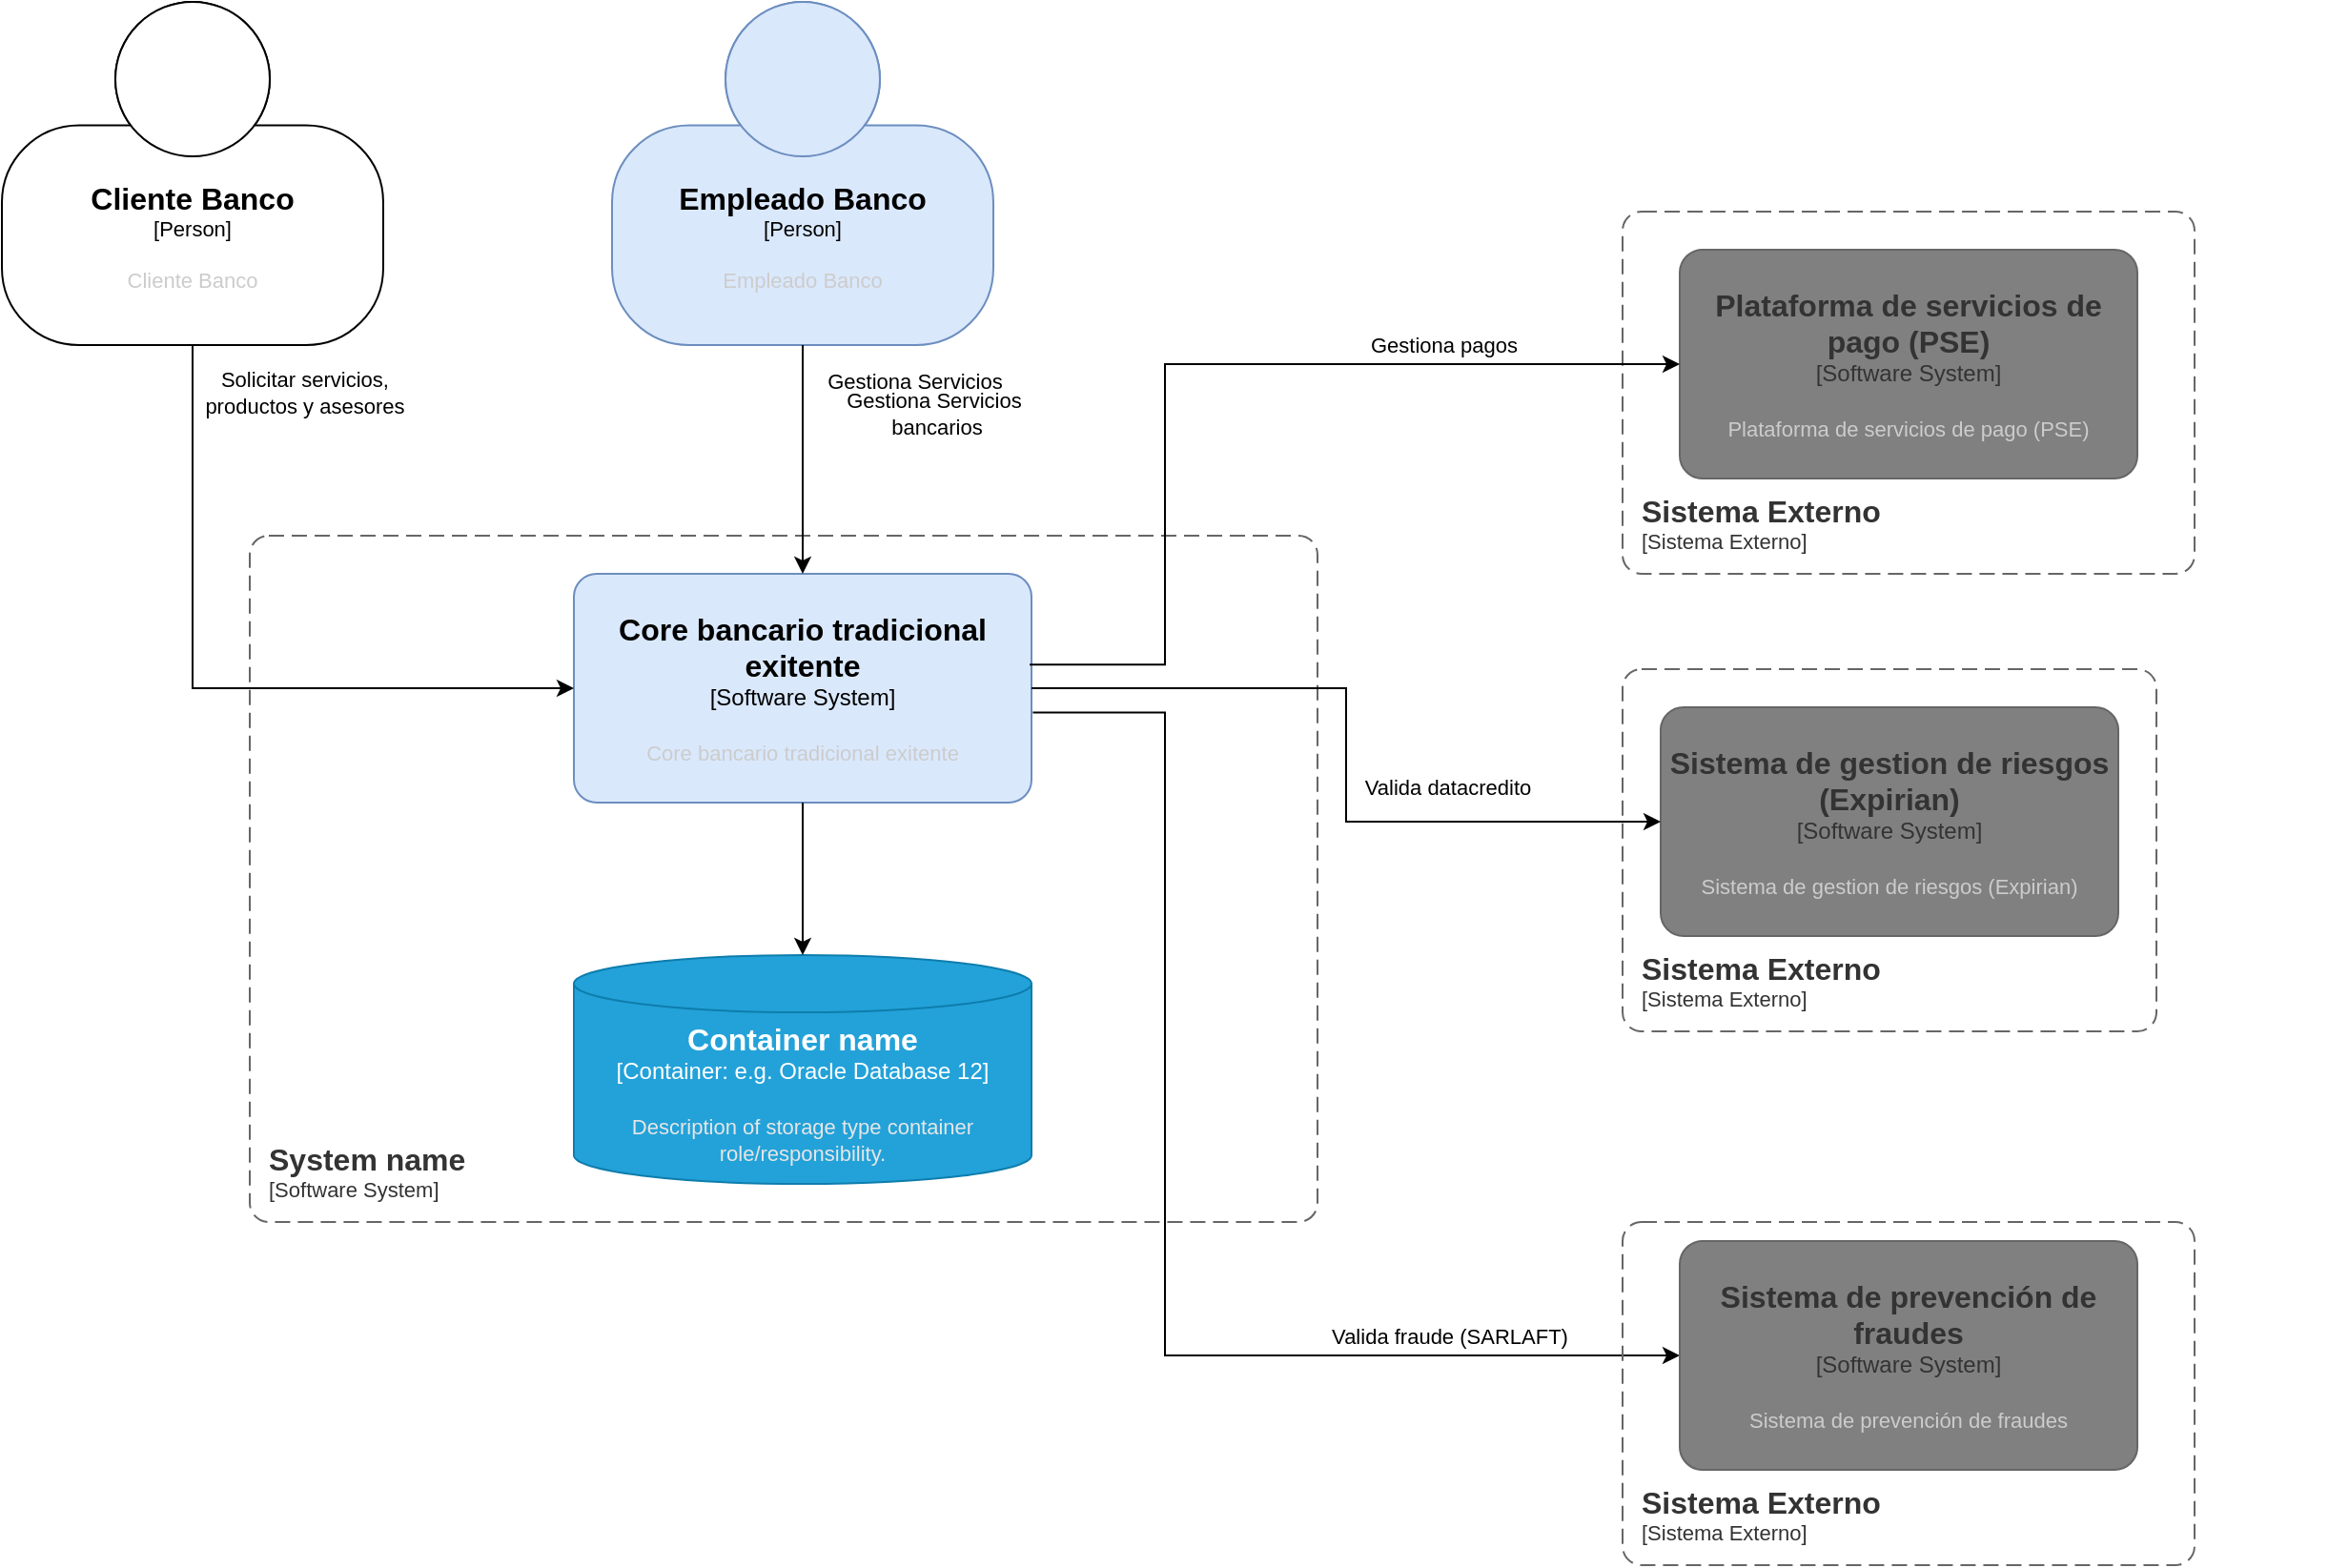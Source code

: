 <mxfile version="24.5.2" type="device" pages="4">
  <diagram name="ASIS CONTEXTO" id="U1eYawVTsrcXwy0vOlrY">
    <mxGraphModel dx="1638" dy="474" grid="1" gridSize="10" guides="1" tooltips="1" connect="1" arrows="1" fold="1" page="1" pageScale="1" pageWidth="850" pageHeight="1100" math="0" shadow="0">
      <root>
        <mxCell id="0" />
        <mxCell id="1" parent="0" />
        <object placeholders="1" c4Name="Empleado Banco" c4Type="Person" c4Description="Empleado Banco" label="&lt;font style=&quot;font-size: 16px&quot;&gt;&lt;b&gt;%c4Name%&lt;/b&gt;&lt;/font&gt;&lt;div&gt;[%c4Type%]&lt;/div&gt;&lt;br&gt;&lt;div&gt;&lt;font style=&quot;font-size: 11px&quot;&gt;&lt;font color=&quot;#cccccc&quot;&gt;%c4Description%&lt;/font&gt;&lt;/div&gt;" id="S2THn0Bw0A_V3JnA0I_x-1">
          <mxCell style="html=1;fontSize=11;dashed=0;whiteSpace=wrap;fillColor=#dae8fc;strokeColor=#6c8ebf;shape=mxgraph.c4.person2;align=center;metaEdit=1;points=[[0.5,0,0],[1,0.5,0],[1,0.75,0],[0.75,1,0],[0.5,1,0],[0.25,1,0],[0,0.75,0],[0,0.5,0]];resizable=0;" vertex="1" parent="1">
            <mxGeometry x="-60" y="50" width="200" height="180" as="geometry" />
          </mxCell>
        </object>
        <mxCell id="S2THn0Bw0A_V3JnA0I_x-18" value="&lt;b&gt;Componente interno del sistema&lt;/b&gt;" style="text;html=1;align=center;verticalAlign=middle;whiteSpace=wrap;rounded=0;fontColor=#FFFFFF;" vertex="1" parent="1">
          <mxGeometry x="660" y="90" width="190" height="30" as="geometry" />
        </mxCell>
        <object placeholders="1" c4Name="Cliente Banco" c4Type="Person" c4Description="Cliente Banco" label="&lt;font style=&quot;font-size: 16px&quot;&gt;&lt;b&gt;%c4Name%&lt;/b&gt;&lt;/font&gt;&lt;div&gt;[%c4Type%]&lt;/div&gt;&lt;br&gt;&lt;div&gt;&lt;font style=&quot;font-size: 11px&quot;&gt;&lt;font color=&quot;#cccccc&quot;&gt;%c4Description%&lt;/font&gt;&lt;/div&gt;" id="S2THn0Bw0A_V3JnA0I_x-25">
          <mxCell style="html=1;fontSize=11;dashed=0;whiteSpace=wrap;shape=mxgraph.c4.person2;align=center;metaEdit=1;points=[[0.5,0,0],[1,0.5,0],[1,0.75,0],[0.75,1,0],[0.5,1,0],[0.25,1,0],[0,0.75,0],[0,0.5,0]];resizable=0;" vertex="1" parent="1">
            <mxGeometry x="-380" y="50" width="200" height="180" as="geometry" />
          </mxCell>
        </object>
        <mxCell id="aUHGOJtfsKR4BDFobQit-6" style="edgeStyle=orthogonalEdgeStyle;rounded=0;orthogonalLoop=1;jettySize=auto;html=1;entryX=0;entryY=0.5;entryDx=0;entryDy=0;entryPerimeter=0;exitX=1.003;exitY=0.606;exitDx=0;exitDy=0;exitPerimeter=0;" edge="1" parent="1" source="S2THn0Bw0A_V3JnA0I_x-26" target="S2THn0Bw0A_V3JnA0I_x-30">
          <mxGeometry relative="1" as="geometry">
            <mxPoint x="350" y="580" as="targetPoint" />
            <Array as="points">
              <mxPoint x="230" y="423" />
              <mxPoint x="230" y="760" />
            </Array>
          </mxGeometry>
        </mxCell>
        <mxCell id="aUHGOJtfsKR4BDFobQit-8" value="Valida fraude (SARLAFT)" style="edgeLabel;html=1;align=center;verticalAlign=middle;resizable=0;points=[];" vertex="1" connectable="0" parent="aUHGOJtfsKR4BDFobQit-6">
          <mxGeometry x="0.582" relative="1" as="geometry">
            <mxPoint x="20" y="-10" as="offset" />
          </mxGeometry>
        </mxCell>
        <object placeholders="1" c4Name="Core bancario tradicional exitente" c4Type="Software System" c4Description="Core bancario tradicional exitente" label="&lt;font style=&quot;font-size: 16px&quot;&gt;&lt;b&gt;%c4Name%&lt;/b&gt;&lt;/font&gt;&lt;div&gt;[%c4Type%]&lt;/div&gt;&lt;br&gt;&lt;div&gt;&lt;font style=&quot;font-size: 11px&quot;&gt;&lt;font color=&quot;#cccccc&quot;&gt;%c4Description%&lt;/font&gt;&lt;/div&gt;" id="S2THn0Bw0A_V3JnA0I_x-26">
          <mxCell style="rounded=1;whiteSpace=wrap;html=1;labelBackgroundColor=none;align=center;arcSize=10;metaEdit=1;resizable=0;points=[[0.25,0,0],[0.5,0,0],[0.75,0,0],[1,0.25,0],[1,0.5,0],[1,0.75,0],[0.75,1,0],[0.5,1,0],[0.25,1,0],[0,0.75,0],[0,0.5,0],[0,0.25,0]];fillColor=#dae8fc;strokeColor=#6c8ebf;" vertex="1" parent="1">
            <mxGeometry x="-80" y="350" width="240" height="120" as="geometry" />
          </mxCell>
        </object>
        <object placeholders="1" c4Name="Plataforma de servicios de pago (PSE)" c4Type="Software System" c4Description="Plataforma de servicios de pago (PSE)" label="&lt;font style=&quot;font-size: 16px&quot;&gt;&lt;b&gt;%c4Name%&lt;/b&gt;&lt;/font&gt;&lt;div&gt;[%c4Type%]&lt;/div&gt;&lt;br&gt;&lt;div&gt;&lt;font style=&quot;font-size: 11px&quot;&gt;&lt;font color=&quot;#cccccc&quot;&gt;%c4Description%&lt;/font&gt;&lt;/div&gt;" id="S2THn0Bw0A_V3JnA0I_x-28">
          <mxCell style="rounded=1;whiteSpace=wrap;html=1;labelBackgroundColor=none;align=center;arcSize=10;metaEdit=1;resizable=0;points=[[0.25,0,0],[0.5,0,0],[0.75,0,0],[1,0.25,0],[1,0.5,0],[1,0.75,0],[0.75,1,0],[0.5,1,0],[0.25,1,0],[0,0.75,0],[0,0.5,0],[0,0.25,0]];fillColor=#808080;strokeColor=#666666;fontColor=#333333;" vertex="1" parent="1">
            <mxGeometry x="500" y="180" width="240" height="120" as="geometry" />
          </mxCell>
        </object>
        <object placeholders="1" c4Name="Sistema de gestion de riesgos (Expirian)" c4Type="Software System" c4Description="Sistema de gestion de riesgos (Expirian)" label="&lt;font style=&quot;font-size: 16px&quot;&gt;&lt;b&gt;%c4Name%&lt;/b&gt;&lt;/font&gt;&lt;div&gt;[%c4Type%]&lt;/div&gt;&lt;br&gt;&lt;div&gt;&lt;font style=&quot;font-size: 11px&quot;&gt;&lt;font color=&quot;#cccccc&quot;&gt;%c4Description%&lt;/font&gt;&lt;/div&gt;" id="S2THn0Bw0A_V3JnA0I_x-29">
          <mxCell style="rounded=1;whiteSpace=wrap;html=1;labelBackgroundColor=none;align=center;arcSize=10;metaEdit=1;resizable=0;points=[[0.25,0,0],[0.5,0,0],[0.75,0,0],[1,0.25,0],[1,0.5,0],[1,0.75,0],[0.75,1,0],[0.5,1,0],[0.25,1,0],[0,0.75,0],[0,0.5,0],[0,0.25,0]];fillColor=#808080;strokeColor=#666666;fontColor=#333333;" vertex="1" parent="1">
            <mxGeometry x="490" y="420" width="240" height="120" as="geometry" />
          </mxCell>
        </object>
        <object placeholders="1" c4Name="Sistema de prevención de fraudes" c4Type="Software System" c4Description="Sistema de prevención de fraudes" label="&lt;font style=&quot;font-size: 16px&quot;&gt;&lt;b&gt;%c4Name%&lt;/b&gt;&lt;/font&gt;&lt;div&gt;[%c4Type%]&lt;/div&gt;&lt;br&gt;&lt;div&gt;&lt;font style=&quot;font-size: 11px&quot;&gt;&lt;font color=&quot;#cccccc&quot;&gt;%c4Description%&lt;/font&gt;&lt;/div&gt;" id="S2THn0Bw0A_V3JnA0I_x-30">
          <mxCell style="rounded=1;whiteSpace=wrap;html=1;labelBackgroundColor=none;align=center;arcSize=10;metaEdit=1;resizable=0;points=[[0.25,0,0],[0.5,0,0],[0.75,0,0],[1,0.25,0],[1,0.5,0],[1,0.75,0],[0.75,1,0],[0.5,1,0],[0.25,1,0],[0,0.75,0],[0,0.5,0],[0,0.25,0]];fillColor=#808080;strokeColor=#666666;fontColor=#333333;" vertex="1" parent="1">
            <mxGeometry x="500" y="700" width="240" height="120" as="geometry" />
          </mxCell>
        </object>
        <object placeholders="1" c4Name="Container name" c4Type="Container" c4Technology="e.g. Oracle Database 12" c4Description="Description of storage type container role/responsibility." label="&lt;font style=&quot;font-size: 16px&quot;&gt;&lt;b&gt;%c4Name%&lt;/b&gt;&lt;/font&gt;&lt;div&gt;[%c4Type%:&amp;nbsp;%c4Technology%]&lt;/div&gt;&lt;br&gt;&lt;div&gt;&lt;font style=&quot;font-size: 11px&quot;&gt;&lt;font color=&quot;#E6E6E6&quot;&gt;%c4Description%&lt;/font&gt;&lt;/div&gt;" id="S2THn0Bw0A_V3JnA0I_x-31">
          <mxCell style="shape=cylinder3;size=15;whiteSpace=wrap;html=1;boundedLbl=1;rounded=0;labelBackgroundColor=none;fillColor=#23A2D9;fontSize=12;fontColor=#ffffff;align=center;strokeColor=#0E7DAD;metaEdit=1;points=[[0.5,0,0],[1,0.25,0],[1,0.5,0],[1,0.75,0],[0.5,1,0],[0,0.75,0],[0,0.5,0],[0,0.25,0]];resizable=0;" vertex="1" parent="1">
            <mxGeometry x="-80" y="550" width="240" height="120" as="geometry" />
          </mxCell>
        </object>
        <object placeholders="1" c4Name="System name" c4Type="SystemScopeBoundary" c4Application="Software System" label="&lt;font style=&quot;font-size: 16px&quot;&gt;&lt;b&gt;&lt;div style=&quot;text-align: left&quot;&gt;%c4Name%&lt;/div&gt;&lt;/b&gt;&lt;/font&gt;&lt;div style=&quot;text-align: left&quot;&gt;[%c4Application%]&lt;/div&gt;" id="S2THn0Bw0A_V3JnA0I_x-32">
          <mxCell style="rounded=1;fontSize=11;whiteSpace=wrap;html=1;dashed=1;arcSize=20;fillColor=none;strokeColor=#666666;fontColor=#333333;labelBackgroundColor=none;align=left;verticalAlign=bottom;labelBorderColor=none;spacingTop=0;spacing=10;dashPattern=8 4;metaEdit=1;rotatable=0;perimeter=rectanglePerimeter;noLabel=0;labelPadding=0;allowArrows=0;connectable=0;expand=0;recursiveResize=0;editable=1;pointerEvents=0;absoluteArcSize=1;points=[[0.25,0,0],[0.5,0,0],[0.75,0,0],[1,0.25,0],[1,0.5,0],[1,0.75,0],[0.75,1,0],[0.5,1,0],[0.25,1,0],[0,0.75,0],[0,0.5,0],[0,0.25,0]];" vertex="1" parent="1">
            <mxGeometry x="-250" y="330" width="560" height="360" as="geometry" />
          </mxCell>
        </object>
        <object placeholders="1" c4Name="Sistema Externo" c4Type="SystemScopeBoundary" c4Application="Sistema Externo" label="&lt;font style=&quot;font-size: 16px&quot;&gt;&lt;b&gt;&lt;div style=&quot;text-align: left&quot;&gt;%c4Name%&lt;/div&gt;&lt;/b&gt;&lt;/font&gt;&lt;div style=&quot;text-align: left&quot;&gt;[%c4Application%]&lt;/div&gt;" id="S2THn0Bw0A_V3JnA0I_x-33">
          <mxCell style="rounded=1;fontSize=11;whiteSpace=wrap;html=1;dashed=1;arcSize=20;fillColor=none;strokeColor=#666666;fontColor=#333333;labelBackgroundColor=none;align=left;verticalAlign=bottom;labelBorderColor=none;spacingTop=0;spacing=10;dashPattern=8 4;metaEdit=1;rotatable=0;perimeter=rectanglePerimeter;noLabel=0;labelPadding=0;allowArrows=0;connectable=0;expand=0;recursiveResize=0;editable=1;pointerEvents=0;absoluteArcSize=1;points=[[0.25,0,0],[0.5,0,0],[0.75,0,0],[1,0.25,0],[1,0.5,0],[1,0.75,0],[0.75,1,0],[0.5,1,0],[0.25,1,0],[0,0.75,0],[0,0.5,0],[0,0.25,0]];" vertex="1" parent="1">
            <mxGeometry x="470" y="400" width="280" height="190" as="geometry" />
          </mxCell>
        </object>
        <object placeholders="1" c4Name="Sistema Externo" c4Type="SystemScopeBoundary" c4Application="Sistema Externo" label="&lt;font style=&quot;font-size: 16px&quot;&gt;&lt;b&gt;&lt;div style=&quot;text-align: left&quot;&gt;%c4Name%&lt;/div&gt;&lt;/b&gt;&lt;/font&gt;&lt;div style=&quot;text-align: left&quot;&gt;[%c4Application%]&lt;/div&gt;" id="S2THn0Bw0A_V3JnA0I_x-34">
          <mxCell style="rounded=1;fontSize=11;whiteSpace=wrap;html=1;dashed=1;arcSize=20;fillColor=none;strokeColor=#666666;fontColor=#333333;labelBackgroundColor=none;align=left;verticalAlign=bottom;labelBorderColor=none;spacingTop=0;spacing=10;dashPattern=8 4;metaEdit=1;rotatable=0;perimeter=rectanglePerimeter;noLabel=0;labelPadding=0;allowArrows=0;connectable=0;expand=0;recursiveResize=0;editable=1;pointerEvents=0;absoluteArcSize=1;points=[[0.25,0,0],[0.5,0,0],[0.75,0,0],[1,0.25,0],[1,0.5,0],[1,0.75,0],[0.75,1,0],[0.5,1,0],[0.25,1,0],[0,0.75,0],[0,0.5,0],[0,0.25,0]];" vertex="1" parent="1">
            <mxGeometry x="470" y="160" width="300" height="190" as="geometry" />
          </mxCell>
        </object>
        <object placeholders="1" c4Name="Sistema Externo" c4Type="SystemScopeBoundary" c4Application="Sistema Externo" label="&lt;font style=&quot;font-size: 16px&quot;&gt;&lt;b&gt;&lt;div style=&quot;text-align: left&quot;&gt;%c4Name%&lt;/div&gt;&lt;/b&gt;&lt;/font&gt;&lt;div style=&quot;text-align: left&quot;&gt;[%c4Application%]&lt;/div&gt;" id="S2THn0Bw0A_V3JnA0I_x-35">
          <mxCell style="rounded=1;fontSize=11;whiteSpace=wrap;html=1;dashed=1;arcSize=20;fillColor=none;strokeColor=#666666;fontColor=#333333;labelBackgroundColor=none;align=left;verticalAlign=bottom;labelBorderColor=none;spacingTop=0;spacing=10;dashPattern=8 4;metaEdit=1;rotatable=0;perimeter=rectanglePerimeter;noLabel=0;labelPadding=0;allowArrows=0;connectable=0;expand=0;recursiveResize=0;editable=1;pointerEvents=0;absoluteArcSize=1;points=[[0.25,0,0],[0.5,0,0],[0.75,0,0],[1,0.25,0],[1,0.5,0],[1,0.75,0],[0.75,1,0],[0.5,1,0],[0.25,1,0],[0,0.75,0],[0,0.5,0],[0,0.25,0]];" vertex="1" parent="1">
            <mxGeometry x="470" y="690" width="300" height="180" as="geometry" />
          </mxCell>
        </object>
        <mxCell id="S2THn0Bw0A_V3JnA0I_x-36" style="edgeStyle=orthogonalEdgeStyle;rounded=0;orthogonalLoop=1;jettySize=auto;html=1;exitX=0.5;exitY=1;exitDx=0;exitDy=0;exitPerimeter=0;entryX=0.5;entryY=0;entryDx=0;entryDy=0;entryPerimeter=0;" edge="1" parent="1" source="S2THn0Bw0A_V3JnA0I_x-1" target="S2THn0Bw0A_V3JnA0I_x-26">
          <mxGeometry relative="1" as="geometry" />
        </mxCell>
        <mxCell id="GSKwS9eqllDYx0gJRVGr-3" value="Gestiona Servicios&amp;nbsp;&lt;div&gt;bancarios&lt;/div&gt;" style="edgeLabel;html=1;align=center;verticalAlign=middle;resizable=0;points=[];" vertex="1" connectable="0" parent="S2THn0Bw0A_V3JnA0I_x-36">
          <mxGeometry x="-0.622" y="2" relative="1" as="geometry">
            <mxPoint x="58" y="3" as="offset" />
          </mxGeometry>
        </mxCell>
        <mxCell id="S2THn0Bw0A_V3JnA0I_x-44" style="edgeStyle=orthogonalEdgeStyle;rounded=0;orthogonalLoop=1;jettySize=auto;html=1;exitX=0.5;exitY=1;exitDx=0;exitDy=0;exitPerimeter=0;entryX=0.5;entryY=0;entryDx=0;entryDy=0;entryPerimeter=0;" edge="1" parent="1" source="S2THn0Bw0A_V3JnA0I_x-26" target="S2THn0Bw0A_V3JnA0I_x-31">
          <mxGeometry relative="1" as="geometry" />
        </mxCell>
        <mxCell id="GSKwS9eqllDYx0gJRVGr-2" style="edgeStyle=orthogonalEdgeStyle;rounded=0;orthogonalLoop=1;jettySize=auto;html=1;exitX=0.5;exitY=1;exitDx=0;exitDy=0;exitPerimeter=0;entryX=0;entryY=0.5;entryDx=0;entryDy=0;entryPerimeter=0;" edge="1" parent="1" source="S2THn0Bw0A_V3JnA0I_x-25" target="S2THn0Bw0A_V3JnA0I_x-26">
          <mxGeometry relative="1" as="geometry" />
        </mxCell>
        <mxCell id="GSKwS9eqllDYx0gJRVGr-5" value="Solicitar servicios,&amp;nbsp;&lt;div&gt;productos y asesores&amp;nbsp;&lt;/div&gt;" style="edgeLabel;html=1;align=center;verticalAlign=middle;resizable=0;points=[];" vertex="1" connectable="0" parent="GSKwS9eqllDYx0gJRVGr-2">
          <mxGeometry x="-0.863" y="-1" relative="1" as="geometry">
            <mxPoint x="61" y="-1" as="offset" />
          </mxGeometry>
        </mxCell>
        <mxCell id="GSKwS9eqllDYx0gJRVGr-4" value="Gestiona Servicios&amp;nbsp;&lt;div&gt;bancarios&lt;/div&gt;" style="edgeLabel;html=1;align=center;verticalAlign=middle;resizable=0;points=[];" vertex="1" connectable="0" parent="1">
          <mxGeometry x="110" y="265.5" as="geometry" />
        </mxCell>
        <mxCell id="aUHGOJtfsKR4BDFobQit-4" style="edgeStyle=orthogonalEdgeStyle;rounded=0;orthogonalLoop=1;jettySize=auto;html=1;entryX=0;entryY=0.5;entryDx=0;entryDy=0;entryPerimeter=0;exitX=0.996;exitY=0.397;exitDx=0;exitDy=0;exitPerimeter=0;" edge="1" parent="1" source="S2THn0Bw0A_V3JnA0I_x-26" target="S2THn0Bw0A_V3JnA0I_x-28">
          <mxGeometry relative="1" as="geometry">
            <Array as="points">
              <mxPoint x="230" y="398" />
              <mxPoint x="230" y="240" />
            </Array>
          </mxGeometry>
        </mxCell>
        <mxCell id="aUHGOJtfsKR4BDFobQit-9" value="&lt;blockquote style=&quot;margin: 0 0 0 40px; border: none; padding: 0px;&quot;&gt;Gestiona pagos&lt;/blockquote&gt;" style="edgeLabel;html=1;align=center;verticalAlign=middle;resizable=0;points=[];" vertex="1" connectable="0" parent="aUHGOJtfsKR4BDFobQit-4">
          <mxGeometry x="0.506" y="1" relative="1" as="geometry">
            <mxPoint x="-21" y="-9" as="offset" />
          </mxGeometry>
        </mxCell>
        <mxCell id="aUHGOJtfsKR4BDFobQit-5" style="edgeStyle=orthogonalEdgeStyle;rounded=0;orthogonalLoop=1;jettySize=auto;html=1;exitX=1;exitY=0.5;exitDx=0;exitDy=0;exitPerimeter=0;entryX=0;entryY=0.5;entryDx=0;entryDy=0;entryPerimeter=0;" edge="1" parent="1" source="S2THn0Bw0A_V3JnA0I_x-26" target="S2THn0Bw0A_V3JnA0I_x-29">
          <mxGeometry relative="1" as="geometry" />
        </mxCell>
        <mxCell id="aUHGOJtfsKR4BDFobQit-7" value="Valida datacredito" style="edgeLabel;html=1;align=center;verticalAlign=middle;resizable=0;points=[];" vertex="1" connectable="0" parent="aUHGOJtfsKR4BDFobQit-5">
          <mxGeometry x="0.023" y="1" relative="1" as="geometry">
            <mxPoint x="52" y="12" as="offset" />
          </mxGeometry>
        </mxCell>
      </root>
    </mxGraphModel>
  </diagram>
  <diagram name="TOBE CONTEXTO" id="zDzRxAgmhGiMbK6oGwh6">
    <mxGraphModel dx="1796" dy="569" grid="1" gridSize="10" guides="1" tooltips="1" connect="1" arrows="1" fold="1" page="1" pageScale="1" pageWidth="850" pageHeight="1100" math="0" shadow="0">
      <root>
        <mxCell id="HLCw0T0IoHX27H9TgyoR-0" />
        <mxCell id="HLCw0T0IoHX27H9TgyoR-1" parent="HLCw0T0IoHX27H9TgyoR-0" />
        <object placeholders="1" c4Name="Empleado Banco" c4Type="Person" c4Description="Empleado Banco" label="&lt;font style=&quot;font-size: 16px&quot;&gt;&lt;b&gt;%c4Name%&lt;/b&gt;&lt;/font&gt;&lt;div&gt;[%c4Type%]&lt;/div&gt;&lt;br&gt;&lt;div&gt;&lt;font style=&quot;font-size: 11px&quot;&gt;&lt;font color=&quot;#cccccc&quot;&gt;%c4Description%&lt;/font&gt;&lt;/div&gt;" id="HLCw0T0IoHX27H9TgyoR-2">
          <mxCell style="html=1;fontSize=11;dashed=0;whiteSpace=wrap;fillColor=#dae8fc;strokeColor=#6c8ebf;shape=mxgraph.c4.person2;align=center;metaEdit=1;points=[[0.5,0,0],[1,0.5,0],[1,0.75,0],[0.75,1,0],[0.5,1,0],[0.25,1,0],[0,0.75,0],[0,0.5,0]];resizable=0;" vertex="1" parent="HLCw0T0IoHX27H9TgyoR-1">
            <mxGeometry x="-60" y="50" width="200" height="180" as="geometry" />
          </mxCell>
        </object>
        <mxCell id="HLCw0T0IoHX27H9TgyoR-3" value="&lt;b&gt;Componente interno del sistema&lt;/b&gt;" style="text;html=1;align=center;verticalAlign=middle;whiteSpace=wrap;rounded=0;fontColor=#FFFFFF;" vertex="1" parent="HLCw0T0IoHX27H9TgyoR-1">
          <mxGeometry x="660" y="90" width="190" height="30" as="geometry" />
        </mxCell>
        <object placeholders="1" c4Name="Cliente Banco" c4Type="Person" c4Description="Cliente Banco" label="&lt;font style=&quot;font-size: 16px&quot;&gt;&lt;b&gt;%c4Name%&lt;/b&gt;&lt;/font&gt;&lt;div&gt;[%c4Type%]&lt;/div&gt;&lt;br&gt;&lt;div&gt;&lt;font style=&quot;font-size: 11px&quot;&gt;&lt;font color=&quot;#cccccc&quot;&gt;%c4Description%&lt;/font&gt;&lt;/div&gt;" id="HLCw0T0IoHX27H9TgyoR-4">
          <mxCell style="html=1;fontSize=11;dashed=0;whiteSpace=wrap;shape=mxgraph.c4.person2;align=center;metaEdit=1;points=[[0.5,0,0],[1,0.5,0],[1,0.75,0],[0.75,1,0],[0.5,1,0],[0.25,1,0],[0,0.75,0],[0,0.5,0]];resizable=0;" vertex="1" parent="HLCw0T0IoHX27H9TgyoR-1">
            <mxGeometry x="-380" y="50" width="200" height="180" as="geometry" />
          </mxCell>
        </object>
        <mxCell id="HLCw0T0IoHX27H9TgyoR-5" style="edgeStyle=orthogonalEdgeStyle;rounded=0;orthogonalLoop=1;jettySize=auto;html=1;entryX=0;entryY=0.5;entryDx=0;entryDy=0;entryPerimeter=0;exitX=1.003;exitY=0.606;exitDx=0;exitDy=0;exitPerimeter=0;" edge="1" parent="HLCw0T0IoHX27H9TgyoR-1" source="HLCw0T0IoHX27H9TgyoR-7" target="HLCw0T0IoHX27H9TgyoR-10">
          <mxGeometry relative="1" as="geometry">
            <mxPoint x="350" y="580" as="targetPoint" />
            <Array as="points">
              <mxPoint x="230" y="423" />
              <mxPoint x="230" y="760" />
            </Array>
          </mxGeometry>
        </mxCell>
        <mxCell id="HLCw0T0IoHX27H9TgyoR-6" value="Valida fraude (SARLAFT)" style="edgeLabel;html=1;align=center;verticalAlign=middle;resizable=0;points=[];" vertex="1" connectable="0" parent="HLCw0T0IoHX27H9TgyoR-5">
          <mxGeometry x="0.582" relative="1" as="geometry">
            <mxPoint x="20" y="-10" as="offset" />
          </mxGeometry>
        </mxCell>
        <object placeholders="1" c4Name="Core bancario digital" c4Type="Software System" c4Description="Core bancario digital" label="&lt;font style=&quot;font-size: 16px&quot;&gt;&lt;b&gt;%c4Name%&lt;/b&gt;&lt;/font&gt;&lt;div&gt;[%c4Type%]&lt;/div&gt;&lt;br&gt;&lt;div&gt;&lt;font style=&quot;font-size: 11px&quot;&gt;&lt;font color=&quot;#cccccc&quot;&gt;%c4Description%&lt;/font&gt;&lt;/div&gt;" id="HLCw0T0IoHX27H9TgyoR-7">
          <mxCell style="rounded=1;whiteSpace=wrap;html=1;labelBackgroundColor=none;align=center;arcSize=10;metaEdit=1;resizable=0;points=[[0.25,0,0],[0.5,0,0],[0.75,0,0],[1,0.25,0],[1,0.5,0],[1,0.75,0],[0.75,1,0],[0.5,1,0],[0.25,1,0],[0,0.75,0],[0,0.5,0],[0,0.25,0]];fillColor=#dae8fc;strokeColor=#6c8ebf;" vertex="1" parent="HLCw0T0IoHX27H9TgyoR-1">
            <mxGeometry x="-80" y="350" width="240" height="120" as="geometry" />
          </mxCell>
        </object>
        <object placeholders="1" c4Name="Plataforma de servicios de pago (PSE)" c4Type="Software System" c4Description="Plataforma de servicios de pago (PSE)" label="&lt;font style=&quot;font-size: 16px&quot;&gt;&lt;b&gt;%c4Name%&lt;/b&gt;&lt;/font&gt;&lt;div&gt;[%c4Type%]&lt;/div&gt;&lt;br&gt;&lt;div&gt;&lt;font style=&quot;font-size: 11px&quot;&gt;&lt;font color=&quot;#cccccc&quot;&gt;%c4Description%&lt;/font&gt;&lt;/div&gt;" id="HLCw0T0IoHX27H9TgyoR-8">
          <mxCell style="rounded=1;whiteSpace=wrap;html=1;labelBackgroundColor=none;align=center;arcSize=10;metaEdit=1;resizable=0;points=[[0.25,0,0],[0.5,0,0],[0.75,0,0],[1,0.25,0],[1,0.5,0],[1,0.75,0],[0.75,1,0],[0.5,1,0],[0.25,1,0],[0,0.75,0],[0,0.5,0],[0,0.25,0]];fillColor=#808080;strokeColor=#666666;fontColor=#333333;" vertex="1" parent="HLCw0T0IoHX27H9TgyoR-1">
            <mxGeometry x="500" y="180" width="240" height="120" as="geometry" />
          </mxCell>
        </object>
        <object placeholders="1" c4Name="Sistema de gestion de riesgos (Expirian)" c4Type="Software System" c4Description="Sistema de gestion de riesgos (Expirian)" label="&lt;font style=&quot;font-size: 16px&quot;&gt;&lt;b&gt;%c4Name%&lt;/b&gt;&lt;/font&gt;&lt;div&gt;[%c4Type%]&lt;/div&gt;&lt;br&gt;&lt;div&gt;&lt;font style=&quot;font-size: 11px&quot;&gt;&lt;font color=&quot;#cccccc&quot;&gt;%c4Description%&lt;/font&gt;&lt;/div&gt;" id="HLCw0T0IoHX27H9TgyoR-9">
          <mxCell style="rounded=1;whiteSpace=wrap;html=1;labelBackgroundColor=none;align=center;arcSize=10;metaEdit=1;resizable=0;points=[[0.25,0,0],[0.5,0,0],[0.75,0,0],[1,0.25,0],[1,0.5,0],[1,0.75,0],[0.75,1,0],[0.5,1,0],[0.25,1,0],[0,0.75,0],[0,0.5,0],[0,0.25,0]];fillColor=#808080;strokeColor=#666666;fontColor=#333333;" vertex="1" parent="HLCw0T0IoHX27H9TgyoR-1">
            <mxGeometry x="490" y="420" width="240" height="120" as="geometry" />
          </mxCell>
        </object>
        <object placeholders="1" c4Name="Sistema de prevención de fraudes" c4Type="Software System" c4Description="Sistema de prevención de fraudes" label="&lt;font style=&quot;font-size: 16px&quot;&gt;&lt;b&gt;%c4Name%&lt;/b&gt;&lt;/font&gt;&lt;div&gt;[%c4Type%]&lt;/div&gt;&lt;br&gt;&lt;div&gt;&lt;font style=&quot;font-size: 11px&quot;&gt;&lt;font color=&quot;#cccccc&quot;&gt;%c4Description%&lt;/font&gt;&lt;/div&gt;" id="HLCw0T0IoHX27H9TgyoR-10">
          <mxCell style="rounded=1;whiteSpace=wrap;html=1;labelBackgroundColor=none;align=center;arcSize=10;metaEdit=1;resizable=0;points=[[0.25,0,0],[0.5,0,0],[0.75,0,0],[1,0.25,0],[1,0.5,0],[1,0.75,0],[0.75,1,0],[0.5,1,0],[0.25,1,0],[0,0.75,0],[0,0.5,0],[0,0.25,0]];fillColor=#808080;strokeColor=#666666;fontColor=#333333;" vertex="1" parent="HLCw0T0IoHX27H9TgyoR-1">
            <mxGeometry x="490" y="700" width="240" height="120" as="geometry" />
          </mxCell>
        </object>
        <object placeholders="1" c4Name="Container name" c4Type="Container" c4Technology="e.g. Oracle Database 12" c4Description="Description of storage type container role/responsibility." label="&lt;font style=&quot;font-size: 16px&quot;&gt;&lt;b&gt;%c4Name%&lt;/b&gt;&lt;/font&gt;&lt;div&gt;[%c4Type%:&amp;nbsp;%c4Technology%]&lt;/div&gt;&lt;br&gt;&lt;div&gt;&lt;font style=&quot;font-size: 11px&quot;&gt;&lt;font color=&quot;#E6E6E6&quot;&gt;%c4Description%&lt;/font&gt;&lt;/div&gt;" id="HLCw0T0IoHX27H9TgyoR-11">
          <mxCell style="shape=cylinder3;size=15;whiteSpace=wrap;html=1;boundedLbl=1;rounded=0;labelBackgroundColor=none;fillColor=#23A2D9;fontSize=12;fontColor=#ffffff;align=center;strokeColor=#0E7DAD;metaEdit=1;points=[[0.5,0,0],[1,0.25,0],[1,0.5,0],[1,0.75,0],[0.5,1,0],[0,0.75,0],[0,0.5,0],[0,0.25,0]];resizable=0;" vertex="1" parent="HLCw0T0IoHX27H9TgyoR-1">
            <mxGeometry x="-80" y="550" width="240" height="120" as="geometry" />
          </mxCell>
        </object>
        <object placeholders="1" c4Name="System name" c4Type="SystemScopeBoundary" c4Application="Software System" label="&lt;font style=&quot;font-size: 16px&quot;&gt;&lt;b&gt;&lt;div style=&quot;text-align: left&quot;&gt;%c4Name%&lt;/div&gt;&lt;/b&gt;&lt;/font&gt;&lt;div style=&quot;text-align: left&quot;&gt;[%c4Application%]&lt;/div&gt;" id="HLCw0T0IoHX27H9TgyoR-12">
          <mxCell style="rounded=1;fontSize=11;whiteSpace=wrap;html=1;dashed=1;arcSize=20;fillColor=none;strokeColor=#666666;fontColor=#333333;labelBackgroundColor=none;align=left;verticalAlign=bottom;labelBorderColor=none;spacingTop=0;spacing=10;dashPattern=8 4;metaEdit=1;rotatable=0;perimeter=rectanglePerimeter;noLabel=0;labelPadding=0;allowArrows=0;connectable=0;expand=0;recursiveResize=0;editable=1;pointerEvents=0;absoluteArcSize=1;points=[[0.25,0,0],[0.5,0,0],[0.75,0,0],[1,0.25,0],[1,0.5,0],[1,0.75,0],[0.75,1,0],[0.5,1,0],[0.25,1,0],[0,0.75,0],[0,0.5,0],[0,0.25,0]];" vertex="1" parent="HLCw0T0IoHX27H9TgyoR-1">
            <mxGeometry x="-250" y="330" width="560" height="360" as="geometry" />
          </mxCell>
        </object>
        <object placeholders="1" c4Name="Sistema Externo" c4Type="SystemScopeBoundary" c4Application="Sistema Externo" label="&lt;font style=&quot;font-size: 16px&quot;&gt;&lt;b&gt;&lt;div style=&quot;text-align: left&quot;&gt;%c4Name%&lt;/div&gt;&lt;/b&gt;&lt;/font&gt;&lt;div style=&quot;text-align: left&quot;&gt;[%c4Application%]&lt;/div&gt;" id="HLCw0T0IoHX27H9TgyoR-13">
          <mxCell style="rounded=1;fontSize=11;whiteSpace=wrap;html=1;dashed=1;arcSize=20;fillColor=none;strokeColor=#666666;fontColor=#333333;labelBackgroundColor=none;align=left;verticalAlign=bottom;labelBorderColor=none;spacingTop=0;spacing=10;dashPattern=8 4;metaEdit=1;rotatable=0;perimeter=rectanglePerimeter;noLabel=0;labelPadding=0;allowArrows=0;connectable=0;expand=0;recursiveResize=0;editable=1;pointerEvents=0;absoluteArcSize=1;points=[[0.25,0,0],[0.5,0,0],[0.75,0,0],[1,0.25,0],[1,0.5,0],[1,0.75,0],[0.75,1,0],[0.5,1,0],[0.25,1,0],[0,0.75,0],[0,0.5,0],[0,0.25,0]];" vertex="1" parent="HLCw0T0IoHX27H9TgyoR-1">
            <mxGeometry x="470" y="400" width="280" height="190" as="geometry" />
          </mxCell>
        </object>
        <object placeholders="1" c4Name="Sistema Externo" c4Type="SystemScopeBoundary" c4Application="Sistema Externo" label="&lt;font style=&quot;font-size: 16px&quot;&gt;&lt;b&gt;&lt;div style=&quot;text-align: left&quot;&gt;%c4Name%&lt;/div&gt;&lt;/b&gt;&lt;/font&gt;&lt;div style=&quot;text-align: left&quot;&gt;[%c4Application%]&lt;/div&gt;" id="HLCw0T0IoHX27H9TgyoR-14">
          <mxCell style="rounded=1;fontSize=11;whiteSpace=wrap;html=1;dashed=1;arcSize=20;fillColor=none;strokeColor=#666666;fontColor=#333333;labelBackgroundColor=none;align=left;verticalAlign=bottom;labelBorderColor=none;spacingTop=0;spacing=10;dashPattern=8 4;metaEdit=1;rotatable=0;perimeter=rectanglePerimeter;noLabel=0;labelPadding=0;allowArrows=0;connectable=0;expand=0;recursiveResize=0;editable=1;pointerEvents=0;absoluteArcSize=1;points=[[0.25,0,0],[0.5,0,0],[0.75,0,0],[1,0.25,0],[1,0.5,0],[1,0.75,0],[0.75,1,0],[0.5,1,0],[0.25,1,0],[0,0.75,0],[0,0.5,0],[0,0.25,0]];" vertex="1" parent="HLCw0T0IoHX27H9TgyoR-1">
            <mxGeometry x="470" y="160" width="300" height="190" as="geometry" />
          </mxCell>
        </object>
        <object placeholders="1" c4Name="Sistema Externo" c4Type="SystemScopeBoundary" c4Application="Sistema Externo" label="&lt;font style=&quot;font-size: 16px&quot;&gt;&lt;b&gt;&lt;div style=&quot;text-align: left&quot;&gt;%c4Name%&lt;/div&gt;&lt;/b&gt;&lt;/font&gt;&lt;div style=&quot;text-align: left&quot;&gt;[%c4Application%]&lt;/div&gt;" id="HLCw0T0IoHX27H9TgyoR-15">
          <mxCell style="rounded=1;fontSize=11;whiteSpace=wrap;html=1;dashed=1;arcSize=20;fillColor=none;strokeColor=#666666;fontColor=#333333;labelBackgroundColor=none;align=left;verticalAlign=bottom;labelBorderColor=none;spacingTop=0;spacing=10;dashPattern=8 4;metaEdit=1;rotatable=0;perimeter=rectanglePerimeter;noLabel=0;labelPadding=0;allowArrows=0;connectable=0;expand=0;recursiveResize=0;editable=1;pointerEvents=0;absoluteArcSize=1;points=[[0.25,0,0],[0.5,0,0],[0.75,0,0],[1,0.25,0],[1,0.5,0],[1,0.75,0],[0.75,1,0],[0.5,1,0],[0.25,1,0],[0,0.75,0],[0,0.5,0],[0,0.25,0]];" vertex="1" parent="HLCw0T0IoHX27H9TgyoR-1">
            <mxGeometry x="460" y="690" width="300" height="180" as="geometry" />
          </mxCell>
        </object>
        <mxCell id="HLCw0T0IoHX27H9TgyoR-16" style="edgeStyle=orthogonalEdgeStyle;rounded=0;orthogonalLoop=1;jettySize=auto;html=1;exitX=0.5;exitY=1;exitDx=0;exitDy=0;exitPerimeter=0;entryX=0.5;entryY=0;entryDx=0;entryDy=0;entryPerimeter=0;" edge="1" parent="HLCw0T0IoHX27H9TgyoR-1" source="HLCw0T0IoHX27H9TgyoR-2" target="HLCw0T0IoHX27H9TgyoR-7">
          <mxGeometry relative="1" as="geometry" />
        </mxCell>
        <mxCell id="HLCw0T0IoHX27H9TgyoR-17" value="Gestiona Servicios&amp;nbsp;&lt;div&gt;bancarios&lt;/div&gt;" style="edgeLabel;html=1;align=center;verticalAlign=middle;resizable=0;points=[];" vertex="1" connectable="0" parent="HLCw0T0IoHX27H9TgyoR-16">
          <mxGeometry x="-0.622" y="2" relative="1" as="geometry">
            <mxPoint x="58" y="3" as="offset" />
          </mxGeometry>
        </mxCell>
        <mxCell id="HLCw0T0IoHX27H9TgyoR-18" style="edgeStyle=orthogonalEdgeStyle;rounded=0;orthogonalLoop=1;jettySize=auto;html=1;exitX=0.5;exitY=1;exitDx=0;exitDy=0;exitPerimeter=0;entryX=0.5;entryY=0;entryDx=0;entryDy=0;entryPerimeter=0;" edge="1" parent="HLCw0T0IoHX27H9TgyoR-1" source="HLCw0T0IoHX27H9TgyoR-7" target="HLCw0T0IoHX27H9TgyoR-11">
          <mxGeometry relative="1" as="geometry" />
        </mxCell>
        <mxCell id="EqWEm2qC0kf4mkirFOhE-0" value="Persiste data transaccional" style="edgeLabel;html=1;align=center;verticalAlign=middle;resizable=0;points=[];" vertex="1" connectable="0" parent="HLCw0T0IoHX27H9TgyoR-18">
          <mxGeometry x="-0.1" relative="1" as="geometry">
            <mxPoint as="offset" />
          </mxGeometry>
        </mxCell>
        <mxCell id="HLCw0T0IoHX27H9TgyoR-19" style="edgeStyle=orthogonalEdgeStyle;rounded=0;orthogonalLoop=1;jettySize=auto;html=1;exitX=0.5;exitY=1;exitDx=0;exitDy=0;exitPerimeter=0;entryX=0;entryY=0.5;entryDx=0;entryDy=0;entryPerimeter=0;" edge="1" parent="HLCw0T0IoHX27H9TgyoR-1" source="HLCw0T0IoHX27H9TgyoR-4" target="HLCw0T0IoHX27H9TgyoR-7">
          <mxGeometry relative="1" as="geometry" />
        </mxCell>
        <mxCell id="HLCw0T0IoHX27H9TgyoR-20" value="Solicitar servicios,&amp;nbsp;&lt;div&gt;productos y asesores&amp;nbsp;&lt;/div&gt;" style="edgeLabel;html=1;align=center;verticalAlign=middle;resizable=0;points=[];" vertex="1" connectable="0" parent="HLCw0T0IoHX27H9TgyoR-19">
          <mxGeometry x="-0.863" y="-1" relative="1" as="geometry">
            <mxPoint x="61" y="-1" as="offset" />
          </mxGeometry>
        </mxCell>
        <mxCell id="HLCw0T0IoHX27H9TgyoR-21" value="Gestiona Servicios&amp;nbsp;&lt;div&gt;bancarios&lt;/div&gt;" style="edgeLabel;html=1;align=center;verticalAlign=middle;resizable=0;points=[];" vertex="1" connectable="0" parent="HLCw0T0IoHX27H9TgyoR-1">
          <mxGeometry x="110" y="265.5" as="geometry" />
        </mxCell>
        <mxCell id="HLCw0T0IoHX27H9TgyoR-22" style="edgeStyle=orthogonalEdgeStyle;rounded=0;orthogonalLoop=1;jettySize=auto;html=1;entryX=0;entryY=0.5;entryDx=0;entryDy=0;entryPerimeter=0;exitX=0.996;exitY=0.397;exitDx=0;exitDy=0;exitPerimeter=0;" edge="1" parent="HLCw0T0IoHX27H9TgyoR-1" source="HLCw0T0IoHX27H9TgyoR-7" target="HLCw0T0IoHX27H9TgyoR-8">
          <mxGeometry relative="1" as="geometry">
            <Array as="points">
              <mxPoint x="230" y="398" />
              <mxPoint x="230" y="240" />
            </Array>
          </mxGeometry>
        </mxCell>
        <mxCell id="HLCw0T0IoHX27H9TgyoR-23" value="&lt;blockquote style=&quot;margin: 0 0 0 40px; border: none; padding: 0px;&quot;&gt;Gestiona pagos&lt;/blockquote&gt;" style="edgeLabel;html=1;align=center;verticalAlign=middle;resizable=0;points=[];" vertex="1" connectable="0" parent="HLCw0T0IoHX27H9TgyoR-22">
          <mxGeometry x="0.506" y="1" relative="1" as="geometry">
            <mxPoint x="-21" y="-9" as="offset" />
          </mxGeometry>
        </mxCell>
        <mxCell id="HLCw0T0IoHX27H9TgyoR-24" style="edgeStyle=orthogonalEdgeStyle;rounded=0;orthogonalLoop=1;jettySize=auto;html=1;exitX=1;exitY=0.5;exitDx=0;exitDy=0;exitPerimeter=0;entryX=0;entryY=0.5;entryDx=0;entryDy=0;entryPerimeter=0;" edge="1" parent="HLCw0T0IoHX27H9TgyoR-1" source="HLCw0T0IoHX27H9TgyoR-7" target="HLCw0T0IoHX27H9TgyoR-9">
          <mxGeometry relative="1" as="geometry" />
        </mxCell>
        <mxCell id="HLCw0T0IoHX27H9TgyoR-25" value="Valida datacredito" style="edgeLabel;html=1;align=center;verticalAlign=middle;resizable=0;points=[];" vertex="1" connectable="0" parent="HLCw0T0IoHX27H9TgyoR-24">
          <mxGeometry x="0.023" y="1" relative="1" as="geometry">
            <mxPoint x="52" y="12" as="offset" />
          </mxGeometry>
        </mxCell>
      </root>
    </mxGraphModel>
  </diagram>
  <diagram name="CONTENEDORES" id="phTQub0KL0Ps5Sp46oV7">
    <mxGraphModel dx="2111" dy="759" grid="1" gridSize="10" guides="1" tooltips="1" connect="1" arrows="1" fold="1" page="1" pageScale="1" pageWidth="850" pageHeight="1100" math="0" shadow="0">
      <root>
        <mxCell id="ZyfB8_X4lQmwKsvrV7ci-0" />
        <mxCell id="ZyfB8_X4lQmwKsvrV7ci-1" parent="ZyfB8_X4lQmwKsvrV7ci-0" />
        <object placeholders="1" c4Name="Empleado Banco" c4Type="Person" c4Description="Empleado Banco" label="&lt;font style=&quot;font-size: 16px&quot;&gt;&lt;b&gt;%c4Name%&lt;/b&gt;&lt;/font&gt;&lt;div&gt;[%c4Type%]&lt;/div&gt;&lt;br&gt;&lt;div&gt;&lt;font style=&quot;font-size: 11px&quot;&gt;&lt;font color=&quot;#cccccc&quot;&gt;%c4Description%&lt;/font&gt;&lt;/div&gt;" id="ZyfB8_X4lQmwKsvrV7ci-2">
          <mxCell style="html=1;fontSize=11;dashed=0;whiteSpace=wrap;fillColor=#dae8fc;strokeColor=#6c8ebf;shape=mxgraph.c4.person2;align=center;metaEdit=1;points=[[0.5,0,0],[1,0.5,0],[1,0.75,0],[0.75,1,0],[0.5,1,0],[0.25,1,0],[0,0.75,0],[0,0.5,0]];resizable=0;" vertex="1" parent="ZyfB8_X4lQmwKsvrV7ci-1">
            <mxGeometry x="-60" y="150" width="200" height="180" as="geometry" />
          </mxCell>
        </object>
        <object placeholders="1" c4Name="Cliente Banco" c4Type="Person" c4Description="Cliente Banco" label="&lt;font style=&quot;font-size: 16px&quot;&gt;&lt;b&gt;%c4Name%&lt;/b&gt;&lt;/font&gt;&lt;div&gt;[%c4Type%]&lt;/div&gt;&lt;br&gt;&lt;div&gt;&lt;font style=&quot;font-size: 11px&quot;&gt;&lt;font color=&quot;#cccccc&quot;&gt;%c4Description%&lt;/font&gt;&lt;/div&gt;" id="ZyfB8_X4lQmwKsvrV7ci-4">
          <mxCell style="html=1;fontSize=11;dashed=0;whiteSpace=wrap;shape=mxgraph.c4.person2;align=center;metaEdit=1;points=[[0.5,0,0],[1,0.5,0],[1,0.75,0],[0.75,1,0],[0.5,1,0],[0.25,1,0],[0,0.75,0],[0,0.5,0]];resizable=0;" vertex="1" parent="ZyfB8_X4lQmwKsvrV7ci-1">
            <mxGeometry x="-450" y="150" width="200" height="180" as="geometry" />
          </mxCell>
        </object>
        <object placeholders="1" c4Name="Plataforma de servicios de pago (PSE)" c4Type="Software System" c4Description="Plataforma de servicios de pago (PSE)" label="&lt;font style=&quot;font-size: 16px&quot;&gt;&lt;b&gt;%c4Name%&lt;/b&gt;&lt;/font&gt;&lt;div&gt;[%c4Type%]&lt;/div&gt;&lt;br&gt;&lt;div&gt;&lt;font style=&quot;font-size: 11px&quot;&gt;&lt;font color=&quot;#cccccc&quot;&gt;%c4Description%&lt;/font&gt;&lt;/div&gt;" id="ZyfB8_X4lQmwKsvrV7ci-8">
          <mxCell style="rounded=1;whiteSpace=wrap;html=1;labelBackgroundColor=none;align=center;arcSize=10;metaEdit=1;resizable=0;points=[[0.25,0,0],[0.5,0,0],[0.75,0,0],[1,0.25,0],[1,0.5,0],[1,0.75,0],[0.75,1,0],[0.5,1,0],[0.25,1,0],[0,0.75,0],[0,0.5,0],[0,0.25,0]];fillColor=#808080;strokeColor=#666666;fontColor=#333333;" vertex="1" parent="ZyfB8_X4lQmwKsvrV7ci-1">
            <mxGeometry x="650" y="560" width="240" height="120" as="geometry" />
          </mxCell>
        </object>
        <object placeholders="1" c4Name="Sistema de gestion de riesgos (Expirian)" c4Type="Software System" c4Description="Sistema de gestion de riesgos (Expirian)" label="&lt;font style=&quot;font-size: 16px&quot;&gt;&lt;b&gt;%c4Name%&lt;/b&gt;&lt;/font&gt;&lt;div&gt;[%c4Type%]&lt;/div&gt;&lt;br&gt;&lt;div&gt;&lt;font style=&quot;font-size: 11px&quot;&gt;&lt;font color=&quot;#cccccc&quot;&gt;%c4Description%&lt;/font&gt;&lt;/div&gt;" id="ZyfB8_X4lQmwKsvrV7ci-9">
          <mxCell style="rounded=1;whiteSpace=wrap;html=1;labelBackgroundColor=none;align=center;arcSize=10;metaEdit=1;resizable=0;points=[[0.25,0,0],[0.5,0,0],[0.75,0,0],[1,0.25,0],[1,0.5,0],[1,0.75,0],[0.75,1,0],[0.5,1,0],[0.25,1,0],[0,0.75,0],[0,0.5,0],[0,0.25,0]];fillColor=#808080;strokeColor=#666666;fontColor=#333333;" vertex="1" parent="ZyfB8_X4lQmwKsvrV7ci-1">
            <mxGeometry x="640" y="800" width="240" height="120" as="geometry" />
          </mxCell>
        </object>
        <object placeholders="1" c4Name="Sistema de prevención de fraudes" c4Type="Software System" c4Description="Sistema de prevención de fraudes" label="&lt;font style=&quot;font-size: 16px&quot;&gt;&lt;b&gt;%c4Name%&lt;/b&gt;&lt;/font&gt;&lt;div&gt;[%c4Type%]&lt;/div&gt;&lt;br&gt;&lt;div&gt;&lt;font style=&quot;font-size: 11px&quot;&gt;&lt;font color=&quot;#cccccc&quot;&gt;%c4Description%&lt;/font&gt;&lt;/div&gt;" id="ZyfB8_X4lQmwKsvrV7ci-10">
          <mxCell style="rounded=1;whiteSpace=wrap;html=1;labelBackgroundColor=none;align=center;arcSize=10;metaEdit=1;resizable=0;points=[[0.25,0,0],[0.5,0,0],[0.75,0,0],[1,0.25,0],[1,0.5,0],[1,0.75,0],[0.75,1,0],[0.5,1,0],[0.25,1,0],[0,0.75,0],[0,0.5,0],[0,0.25,0]];fillColor=#808080;strokeColor=#666666;fontColor=#333333;" vertex="1" parent="ZyfB8_X4lQmwKsvrV7ci-1">
            <mxGeometry x="640" y="1080" width="240" height="120" as="geometry" />
          </mxCell>
        </object>
        <object placeholders="1" c4Name="Container name" c4Type="Container" c4Technology="e.g. Oracle Database 12" c4Description="Description of storage type container role/responsibility." label="&lt;font style=&quot;font-size: 16px&quot;&gt;&lt;b&gt;%c4Name%&lt;/b&gt;&lt;/font&gt;&lt;div&gt;[%c4Type%:&amp;nbsp;%c4Technology%]&lt;/div&gt;&lt;br&gt;&lt;div&gt;&lt;font style=&quot;font-size: 11px&quot;&gt;&lt;font color=&quot;#E6E6E6&quot;&gt;%c4Description%&lt;/font&gt;&lt;/div&gt;" id="ZyfB8_X4lQmwKsvrV7ci-11">
          <mxCell style="shape=cylinder3;size=15;whiteSpace=wrap;html=1;boundedLbl=1;rounded=0;labelBackgroundColor=none;fillColor=#23A2D9;fontSize=12;fontColor=#ffffff;align=center;strokeColor=#0E7DAD;metaEdit=1;points=[[0.5,0,0],[1,0.25,0],[1,0.5,0],[1,0.75,0],[0.5,1,0],[0,0.75,0],[0,0.5,0],[0,0.25,0]];resizable=0;" vertex="1" parent="ZyfB8_X4lQmwKsvrV7ci-1">
            <mxGeometry x="-80" y="1080" width="240" height="120" as="geometry" />
          </mxCell>
        </object>
        <object placeholders="1" c4Name="Sistema Externo" c4Type="SystemScopeBoundary" c4Application="Sistema Externo" label="&lt;font style=&quot;font-size: 16px&quot;&gt;&lt;b&gt;&lt;div style=&quot;text-align: left&quot;&gt;%c4Name%&lt;/div&gt;&lt;/b&gt;&lt;/font&gt;&lt;div style=&quot;text-align: left&quot;&gt;[%c4Application%]&lt;/div&gt;" id="ZyfB8_X4lQmwKsvrV7ci-13">
          <mxCell style="rounded=1;fontSize=11;whiteSpace=wrap;html=1;dashed=1;arcSize=20;fillColor=none;strokeColor=#B9E0A5;fontColor=#333333;labelBackgroundColor=none;align=left;verticalAlign=bottom;labelBorderColor=none;spacingTop=0;spacing=10;dashPattern=8 4;metaEdit=1;rotatable=0;perimeter=rectanglePerimeter;noLabel=0;labelPadding=0;allowArrows=0;connectable=0;expand=0;recursiveResize=0;editable=1;pointerEvents=0;absoluteArcSize=1;points=[[0.25,0,0],[0.5,0,0],[0.75,0,0],[1,0.25,0],[1,0.5,0],[1,0.75,0],[0.75,1,0],[0.5,1,0],[0.25,1,0],[0,0.75,0],[0,0.5,0],[0,0.25,0]];" vertex="1" parent="ZyfB8_X4lQmwKsvrV7ci-1">
            <mxGeometry x="610" y="780" width="300" height="190" as="geometry" />
          </mxCell>
        </object>
        <object placeholders="1" c4Name="Sistema Externo" c4Type="SystemScopeBoundary" c4Application="Sistema Externo" label="&lt;font style=&quot;font-size: 16px&quot;&gt;&lt;b&gt;&lt;div style=&quot;text-align: left&quot;&gt;%c4Name%&lt;/div&gt;&lt;/b&gt;&lt;/font&gt;&lt;div style=&quot;text-align: left&quot;&gt;[%c4Application%]&lt;/div&gt;" id="ZyfB8_X4lQmwKsvrV7ci-14">
          <mxCell style="rounded=1;fontSize=11;whiteSpace=wrap;html=1;dashed=1;arcSize=20;fillColor=none;strokeColor=#B9E0A5;fontColor=#333333;labelBackgroundColor=none;align=left;verticalAlign=bottom;labelBorderColor=none;spacingTop=0;spacing=10;dashPattern=8 4;metaEdit=1;rotatable=0;perimeter=rectanglePerimeter;noLabel=0;labelPadding=0;allowArrows=0;connectable=0;expand=0;recursiveResize=0;editable=1;pointerEvents=0;absoluteArcSize=1;points=[[0.25,0,0],[0.5,0,0],[0.75,0,0],[1,0.25,0],[1,0.5,0],[1,0.75,0],[0.75,1,0],[0.5,1,0],[0.25,1,0],[0,0.75,0],[0,0.5,0],[0,0.25,0]];" vertex="1" parent="ZyfB8_X4lQmwKsvrV7ci-1">
            <mxGeometry x="610" y="540" width="320" height="190" as="geometry" />
          </mxCell>
        </object>
        <object placeholders="1" c4Name="Sistema Externo" c4Type="SystemScopeBoundary" c4Application="Sistema Externo" label="&lt;font style=&quot;font-size: 16px&quot;&gt;&lt;b&gt;&lt;div style=&quot;text-align: left&quot;&gt;%c4Name%&lt;/div&gt;&lt;/b&gt;&lt;/font&gt;&lt;div style=&quot;text-align: left&quot;&gt;[%c4Application%]&lt;/div&gt;" id="ZyfB8_X4lQmwKsvrV7ci-15">
          <mxCell style="rounded=1;fontSize=11;whiteSpace=wrap;html=1;dashed=1;arcSize=20;fillColor=none;strokeColor=#B9E0A5;fontColor=#333333;labelBackgroundColor=none;align=left;verticalAlign=bottom;labelBorderColor=none;spacingTop=0;spacing=10;dashPattern=8 4;metaEdit=1;rotatable=0;perimeter=rectanglePerimeter;noLabel=0;labelPadding=0;allowArrows=0;connectable=0;expand=0;recursiveResize=0;editable=1;pointerEvents=0;absoluteArcSize=1;points=[[0.25,0,0],[0.5,0,0],[0.75,0,0],[1,0.25,0],[1,0.5,0],[1,0.75,0],[0.75,1,0],[0.5,1,0],[0.25,1,0],[0,0.75,0],[0,0.5,0],[0,0.25,0]];" vertex="1" parent="ZyfB8_X4lQmwKsvrV7ci-1">
            <mxGeometry x="610" y="1070" width="300" height="180" as="geometry" />
          </mxCell>
        </object>
        <mxCell id="ZyfB8_X4lQmwKsvrV7ci-20" style="edgeStyle=orthogonalEdgeStyle;rounded=0;orthogonalLoop=1;jettySize=auto;html=1;exitX=0.5;exitY=1;exitDx=0;exitDy=0;exitPerimeter=0;entryX=0;entryY=0.5;entryDx=0;entryDy=0;entryPerimeter=0;" edge="1" parent="ZyfB8_X4lQmwKsvrV7ci-1" source="ZyfB8_X4lQmwKsvrV7ci-4" target="BNpPt9c9W-lZz-y5jZj7-0">
          <mxGeometry relative="1" as="geometry">
            <mxPoint x="-80" y="340" as="targetPoint" />
          </mxGeometry>
        </mxCell>
        <mxCell id="ZyfB8_X4lQmwKsvrV7ci-21" value="Solicitar servicios,&amp;nbsp;&lt;div&gt;productos y asesores&amp;nbsp;&lt;/div&gt;" style="edgeLabel;html=1;align=center;verticalAlign=middle;resizable=0;points=[];" vertex="1" connectable="0" parent="ZyfB8_X4lQmwKsvrV7ci-20">
          <mxGeometry x="-0.863" y="-1" relative="1" as="geometry">
            <mxPoint x="61" y="-1" as="offset" />
          </mxGeometry>
        </mxCell>
        <object placeholders="1" c4Name="Capa de presentación" c4Type="ContainerScopeBoundary" c4Application="Container name" label="&lt;font style=&quot;font-size: 16px&quot;&gt;&lt;b&gt;&lt;div style=&quot;text-align: left&quot;&gt;%c4Name%&lt;/div&gt;&lt;/b&gt;&lt;/font&gt;&lt;div style=&quot;text-align: left&quot;&gt;[%c4Application%]&lt;/div&gt;" id="3AN33iV4dfshVy1R5WHA-0">
          <mxCell style="rounded=1;fontSize=11;whiteSpace=wrap;html=1;dashed=1;arcSize=20;fillColor=none;strokeColor=#B9E0A5;fontColor=#333333;labelBackgroundColor=none;align=left;verticalAlign=bottom;labelBorderColor=none;spacingTop=0;spacing=10;dashPattern=8 4;metaEdit=1;rotatable=0;perimeter=rectanglePerimeter;noLabel=0;labelPadding=0;allowArrows=0;connectable=0;expand=0;recursiveResize=0;editable=1;pointerEvents=0;absoluteArcSize=1;points=[[0.25,0,0],[0.5,0,0],[0.75,0,0],[1,0.25,0],[1,0.5,0],[1,0.75,0],[0.75,1,0],[0.5,1,0],[0.25,1,0],[0,0.75,0],[0,0.5,0],[0,0.25,0]];" vertex="1" parent="ZyfB8_X4lQmwKsvrV7ci-1">
            <mxGeometry x="-100" y="520" width="280" height="190" as="geometry" />
          </mxCell>
        </object>
        <object placeholders="1" c4Name="Capa presentación" c4Type="Software System" c4Description="Core bancario digital" label="&lt;font style=&quot;font-size: 16px&quot;&gt;&lt;b&gt;%c4Name%&lt;/b&gt;&lt;/font&gt;&lt;div&gt;[%c4Type%]&lt;/div&gt;&lt;br&gt;&lt;div&gt;&lt;font style=&quot;font-size: 11px&quot;&gt;&lt;font color=&quot;#cccccc&quot;&gt;%c4Description%&lt;/font&gt;&lt;/div&gt;" id="BNpPt9c9W-lZz-y5jZj7-0">
          <mxCell style="rounded=1;whiteSpace=wrap;html=1;labelBackgroundColor=none;align=center;arcSize=10;metaEdit=1;resizable=0;points=[[0.25,0,0],[0.5,0,0],[0.75,0,0],[1,0.25,0],[1,0.5,0],[1,0.75,0],[0.75,1,0],[0.5,1,0],[0.25,1,0],[0,0.75,0],[0,0.5,0],[0,0.25,0]];fillColor=#dae8fc;strokeColor=#6c8ebf;" vertex="1" parent="ZyfB8_X4lQmwKsvrV7ci-1">
            <mxGeometry x="-80" y="540" width="240" height="120" as="geometry" />
          </mxCell>
        </object>
        <object placeholders="1" c4Name="Capa back" c4Type="Software System" c4Description="Core bancario digital" label="&lt;font style=&quot;font-size: 16px&quot;&gt;&lt;b&gt;%c4Name%&lt;/b&gt;&lt;/font&gt;&lt;div&gt;[%c4Type%]&lt;/div&gt;&lt;br&gt;&lt;div&gt;&lt;font style=&quot;font-size: 11px&quot;&gt;&lt;font color=&quot;#cccccc&quot;&gt;%c4Description%&lt;/font&gt;&lt;/div&gt;" id="BNpPt9c9W-lZz-y5jZj7-1">
          <mxCell style="rounded=1;whiteSpace=wrap;html=1;labelBackgroundColor=none;align=center;arcSize=10;metaEdit=1;resizable=0;points=[[0.25,0,0],[0.5,0,0],[0.75,0,0],[1,0.25,0],[1,0.5,0],[1,0.75,0],[0.75,1,0],[0.5,1,0],[0.25,1,0],[0,0.75,0],[0,0.5,0],[0,0.25,0]];fillColor=#dae8fc;strokeColor=#6c8ebf;" vertex="1" parent="ZyfB8_X4lQmwKsvrV7ci-1">
            <mxGeometry x="-80" y="810" width="240" height="120" as="geometry" />
          </mxCell>
        </object>
        <object placeholders="1" c4Name="Persistencia de datos" c4Type="ContainerScopeBoundary" c4Application="Container name" label="&lt;font style=&quot;font-size: 16px&quot;&gt;&lt;b&gt;&lt;div style=&quot;text-align: left&quot;&gt;%c4Name%&lt;/div&gt;&lt;/b&gt;&lt;/font&gt;&lt;div style=&quot;text-align: left&quot;&gt;[%c4Application%]&lt;/div&gt;" id="BNpPt9c9W-lZz-y5jZj7-2">
          <mxCell style="rounded=1;fontSize=11;whiteSpace=wrap;html=1;dashed=1;arcSize=20;fillColor=none;strokeColor=#B9E0A5;fontColor=#333333;labelBackgroundColor=none;align=left;verticalAlign=bottom;labelBorderColor=none;spacingTop=0;spacing=10;dashPattern=8 4;metaEdit=1;rotatable=0;perimeter=rectanglePerimeter;noLabel=0;labelPadding=0;allowArrows=0;connectable=0;expand=0;recursiveResize=0;editable=1;pointerEvents=0;absoluteArcSize=1;points=[[0.25,0,0],[0.5,0,0],[0.75,0,0],[1,0.25,0],[1,0.5,0],[1,0.75,0],[0.75,1,0],[0.5,1,0],[0.25,1,0],[0,0.75,0],[0,0.5,0],[0,0.25,0]];" vertex="1" parent="ZyfB8_X4lQmwKsvrV7ci-1">
            <mxGeometry x="-100" y="1060" width="280" height="190" as="geometry" />
          </mxCell>
        </object>
        <object placeholders="1" c4Name="Capa de servicios" c4Type="ContainerScopeBoundary" c4Application="Container name" label="&lt;font style=&quot;font-size: 16px&quot;&gt;&lt;b&gt;&lt;div style=&quot;text-align: left&quot;&gt;%c4Name%&lt;/div&gt;&lt;/b&gt;&lt;/font&gt;&lt;div style=&quot;text-align: left&quot;&gt;[%c4Application%]&lt;/div&gt;" id="BNpPt9c9W-lZz-y5jZj7-3">
          <mxCell style="rounded=1;fontSize=11;whiteSpace=wrap;html=1;dashed=1;arcSize=20;fillColor=none;strokeColor=#B9E0A5;fontColor=#333333;labelBackgroundColor=none;align=left;verticalAlign=bottom;labelBorderColor=none;spacingTop=0;spacing=10;dashPattern=8 4;metaEdit=1;rotatable=0;perimeter=rectanglePerimeter;noLabel=0;labelPadding=0;allowArrows=0;connectable=0;expand=0;recursiveResize=0;editable=1;pointerEvents=0;absoluteArcSize=1;points=[[0.25,0,0],[0.5,0,0],[0.75,0,0],[1,0.25,0],[1,0.5,0],[1,0.75,0],[0.75,1,0],[0.5,1,0],[0.25,1,0],[0,0.75,0],[0,0.5,0],[0,0.25,0]];" vertex="1" parent="ZyfB8_X4lQmwKsvrV7ci-1">
            <mxGeometry x="-90" y="790" width="270" height="190" as="geometry" />
          </mxCell>
        </object>
        <object placeholders="1" c4Name="Sistema bancario" c4Type="SystemScopeBoundary" c4Application="Software System" label="&lt;font style=&quot;font-size: 16px&quot;&gt;&lt;b&gt;&lt;div style=&quot;text-align: left&quot;&gt;%c4Name%&lt;/div&gt;&lt;/b&gt;&lt;/font&gt;&lt;div style=&quot;text-align: left&quot;&gt;[%c4Application%]&lt;/div&gt;" id="BNpPt9c9W-lZz-y5jZj7-5">
          <mxCell style="rounded=1;fontSize=11;whiteSpace=wrap;html=1;dashed=1;arcSize=20;fillColor=none;strokeColor=#666666;fontColor=#333333;labelBackgroundColor=none;align=left;verticalAlign=bottom;labelBorderColor=none;spacingTop=0;spacing=10;dashPattern=8 4;metaEdit=1;rotatable=0;perimeter=rectanglePerimeter;noLabel=0;labelPadding=0;allowArrows=0;connectable=0;expand=0;recursiveResize=0;editable=1;pointerEvents=0;absoluteArcSize=1;points=[[0.25,0,0],[0.5,0,0],[0.75,0,0],[1,0.25,0],[1,0.5,0],[1,0.75,0],[0.75,1,0],[0.5,1,0],[0.25,1,0],[0,0.75,0],[0,0.5,0],[0,0.25,0]];" vertex="1" parent="ZyfB8_X4lQmwKsvrV7ci-1">
            <mxGeometry x="-170" y="470" width="430" height="840" as="geometry" />
          </mxCell>
        </object>
        <object placeholders="1" c4Name="Sistemas externos" c4Type="SystemScopeBoundary" c4Application="Software System" label="&lt;font style=&quot;font-size: 16px&quot;&gt;&lt;b&gt;&lt;div style=&quot;text-align: left&quot;&gt;%c4Name%&lt;/div&gt;&lt;/b&gt;&lt;/font&gt;&lt;div style=&quot;text-align: left&quot;&gt;[%c4Application%]&lt;/div&gt;" id="BNpPt9c9W-lZz-y5jZj7-6">
          <mxCell style="rounded=1;fontSize=11;whiteSpace=wrap;html=1;dashed=1;arcSize=20;fillColor=none;strokeColor=#666666;fontColor=#333333;labelBackgroundColor=none;align=left;verticalAlign=bottom;labelBorderColor=none;spacingTop=0;spacing=10;dashPattern=8 4;metaEdit=1;rotatable=0;perimeter=rectanglePerimeter;noLabel=0;labelPadding=0;allowArrows=0;connectable=0;expand=0;recursiveResize=0;editable=1;pointerEvents=0;absoluteArcSize=1;points=[[0.25,0,0],[0.5,0,0],[0.75,0,0],[1,0.25,0],[1,0.5,0],[1,0.75,0],[0.75,1,0],[0.5,1,0],[0.25,1,0],[0,0.75,0],[0,0.5,0],[0,0.25,0]];" vertex="1" parent="ZyfB8_X4lQmwKsvrV7ci-1">
            <mxGeometry x="560" y="500" width="400" height="810" as="geometry" />
          </mxCell>
        </object>
        <mxCell id="BNpPt9c9W-lZz-y5jZj7-7" style="edgeStyle=orthogonalEdgeStyle;rounded=0;orthogonalLoop=1;jettySize=auto;html=1;exitX=0.5;exitY=1;exitDx=0;exitDy=0;exitPerimeter=0;entryX=0.5;entryY=0;entryDx=0;entryDy=0;entryPerimeter=0;" edge="1" parent="ZyfB8_X4lQmwKsvrV7ci-1" source="BNpPt9c9W-lZz-y5jZj7-1" target="ZyfB8_X4lQmwKsvrV7ci-11">
          <mxGeometry relative="1" as="geometry" />
        </mxCell>
        <mxCell id="BNpPt9c9W-lZz-y5jZj7-8" value="Persiste data tradicional" style="edgeLabel;html=1;align=center;verticalAlign=middle;resizable=0;points=[];" vertex="1" connectable="0" parent="BNpPt9c9W-lZz-y5jZj7-7">
          <mxGeometry x="0.133" y="2" relative="1" as="geometry">
            <mxPoint x="68" as="offset" />
          </mxGeometry>
        </mxCell>
        <mxCell id="BNpPt9c9W-lZz-y5jZj7-10" style="edgeStyle=orthogonalEdgeStyle;rounded=0;orthogonalLoop=1;jettySize=auto;html=1;exitX=0.5;exitY=1;exitDx=0;exitDy=0;exitPerimeter=0;entryX=0.5;entryY=0;entryDx=0;entryDy=0;entryPerimeter=0;" edge="1" parent="ZyfB8_X4lQmwKsvrV7ci-1" source="BNpPt9c9W-lZz-y5jZj7-0" target="BNpPt9c9W-lZz-y5jZj7-1">
          <mxGeometry relative="1" as="geometry" />
        </mxCell>
        <mxCell id="BNpPt9c9W-lZz-y5jZj7-11" value="Valida data de negocio" style="edgeLabel;html=1;align=center;verticalAlign=middle;resizable=0;points=[];" vertex="1" connectable="0" parent="BNpPt9c9W-lZz-y5jZj7-10">
          <mxGeometry x="0.067" y="-4" relative="1" as="geometry">
            <mxPoint x="64" as="offset" />
          </mxGeometry>
        </mxCell>
        <mxCell id="BNpPt9c9W-lZz-y5jZj7-13" value="Gestiona servicios&lt;div&gt;bancarios&lt;/div&gt;" style="text;html=1;align=center;verticalAlign=middle;resizable=0;points=[];autosize=1;strokeColor=none;fillColor=none;" vertex="1" parent="ZyfB8_X4lQmwKsvrV7ci-1">
          <mxGeometry x="50" y="480" width="120" height="40" as="geometry" />
        </mxCell>
        <mxCell id="BNpPt9c9W-lZz-y5jZj7-14" style="edgeStyle=orthogonalEdgeStyle;rounded=0;orthogonalLoop=1;jettySize=auto;html=1;entryX=0;entryY=0.5;entryDx=0;entryDy=0;entryPerimeter=0;" edge="1" parent="ZyfB8_X4lQmwKsvrV7ci-1" target="ZyfB8_X4lQmwKsvrV7ci-9">
          <mxGeometry relative="1" as="geometry">
            <mxPoint x="160" y="860" as="sourcePoint" />
          </mxGeometry>
        </mxCell>
        <mxCell id="BNpPt9c9W-lZz-y5jZj7-18" value="Valida datacredito" style="edgeLabel;html=1;align=center;verticalAlign=middle;resizable=0;points=[];" vertex="1" connectable="0" parent="BNpPt9c9W-lZz-y5jZj7-14">
          <mxGeometry x="0.229" y="-1" relative="1" as="geometry">
            <mxPoint x="5" y="-11" as="offset" />
          </mxGeometry>
        </mxCell>
        <mxCell id="BNpPt9c9W-lZz-y5jZj7-15" style="edgeStyle=orthogonalEdgeStyle;rounded=0;orthogonalLoop=1;jettySize=auto;html=1;exitX=1;exitY=0.5;exitDx=0;exitDy=0;exitPerimeter=0;entryX=0;entryY=0.5;entryDx=0;entryDy=0;entryPerimeter=0;" edge="1" parent="ZyfB8_X4lQmwKsvrV7ci-1" source="BNpPt9c9W-lZz-y5jZj7-1" target="ZyfB8_X4lQmwKsvrV7ci-10">
          <mxGeometry relative="1" as="geometry" />
        </mxCell>
        <mxCell id="EpSolh_iEsJ7VKxSKAz4-0" value="Valida fraude (SARLAFT)" style="edgeLabel;html=1;align=center;verticalAlign=middle;resizable=0;points=[];" vertex="1" connectable="0" parent="BNpPt9c9W-lZz-y5jZj7-15">
          <mxGeometry x="0.484" y="2" relative="1" as="geometry">
            <mxPoint x="24" y="-8" as="offset" />
          </mxGeometry>
        </mxCell>
        <mxCell id="BNpPt9c9W-lZz-y5jZj7-16" style="edgeStyle=orthogonalEdgeStyle;rounded=0;orthogonalLoop=1;jettySize=auto;html=1;entryX=0;entryY=0.5;entryDx=0;entryDy=0;entryPerimeter=0;exitX=1.003;exitY=0.368;exitDx=0;exitDy=0;exitPerimeter=0;" edge="1" parent="ZyfB8_X4lQmwKsvrV7ci-1" source="BNpPt9c9W-lZz-y5jZj7-1" target="ZyfB8_X4lQmwKsvrV7ci-8">
          <mxGeometry relative="1" as="geometry">
            <mxPoint x="200" y="840" as="sourcePoint" />
            <Array as="points">
              <mxPoint x="400" y="854" />
              <mxPoint x="400" y="620" />
            </Array>
          </mxGeometry>
        </mxCell>
        <mxCell id="BNpPt9c9W-lZz-y5jZj7-17" value="Gestiona pagoos" style="edgeLabel;html=1;align=center;verticalAlign=middle;resizable=0;points=[];" vertex="1" connectable="0" parent="BNpPt9c9W-lZz-y5jZj7-16">
          <mxGeometry x="0.454" relative="1" as="geometry">
            <mxPoint y="-10" as="offset" />
          </mxGeometry>
        </mxCell>
        <mxCell id="EpSolh_iEsJ7VKxSKAz4-1" style="edgeStyle=orthogonalEdgeStyle;rounded=0;orthogonalLoop=1;jettySize=auto;html=1;exitX=0.5;exitY=1;exitDx=0;exitDy=0;exitPerimeter=0;entryX=0.5;entryY=0;entryDx=0;entryDy=0;entryPerimeter=0;" edge="1" parent="ZyfB8_X4lQmwKsvrV7ci-1" source="ZyfB8_X4lQmwKsvrV7ci-2" target="BNpPt9c9W-lZz-y5jZj7-0">
          <mxGeometry relative="1" as="geometry" />
        </mxCell>
      </root>
    </mxGraphModel>
  </diagram>
  <diagram id="7XWnjPdFT0zpV2rYriM0" name="COMPONENTES">
    <mxGraphModel dx="2033" dy="711" grid="1" gridSize="10" guides="1" tooltips="1" connect="1" arrows="1" fold="1" page="1" pageScale="1" pageWidth="850" pageHeight="1100" math="0" shadow="0">
      <root>
        <mxCell id="0" />
        <mxCell id="1" parent="0" />
        <object placeholders="1" c4Name="Suscripción de prueba de Azure" c4Type="ContainerScopeBoundary" c4Application="Container" label="&lt;font style=&quot;font-size: 16px&quot;&gt;&lt;b&gt;&lt;div style=&quot;text-align: left&quot;&gt;%c4Name%&lt;/div&gt;&lt;/b&gt;&lt;/font&gt;&lt;div style=&quot;text-align: left&quot;&gt;[%c4Application%]&lt;/div&gt;" id="j8BTfWTtLbgxG1cSn5Qa-2">
          <mxCell style="rounded=1;fontSize=11;whiteSpace=wrap;html=1;dashed=1;arcSize=20;fillColor=none;strokeColor=#666666;fontColor=#333333;labelBackgroundColor=none;align=left;verticalAlign=bottom;labelBorderColor=none;spacingTop=0;spacing=10;dashPattern=8 4;metaEdit=1;rotatable=0;perimeter=rectanglePerimeter;noLabel=0;labelPadding=0;allowArrows=0;connectable=0;expand=0;recursiveResize=0;editable=1;pointerEvents=0;absoluteArcSize=1;points=[[0.25,0,0],[0.5,0,0],[0.75,0,0],[1,0.25,0],[1,0.5,0],[1,0.75,0],[0.75,1,0],[0.5,1,0],[0.25,1,0],[0,0.75,0],[0,0.5,0],[0,0.25,0]];" vertex="1" parent="1">
            <mxGeometry x="80" y="30" width="1140" height="520" as="geometry" />
          </mxCell>
        </object>
        <mxCell id="j8BTfWTtLbgxG1cSn5Qa-40" style="edgeStyle=orthogonalEdgeStyle;rounded=0;orthogonalLoop=1;jettySize=auto;html=1;exitX=1;exitY=0.5;exitDx=0;exitDy=0;" edge="1" parent="1" source="j8BTfWTtLbgxG1cSn5Qa-11">
          <mxGeometry relative="1" as="geometry">
            <mxPoint x="600" y="275" as="targetPoint" />
          </mxGeometry>
        </mxCell>
        <mxCell id="j8BTfWTtLbgxG1cSn5Qa-11" value="" style="rounded=0;whiteSpace=wrap;html=1;dashed=1;" vertex="1" parent="1">
          <mxGeometry x="110" y="60" width="440" height="430" as="geometry" />
        </mxCell>
        <mxCell id="j8BTfWTtLbgxG1cSn5Qa-6" value="resource group front" style="text;html=1;align=center;verticalAlign=middle;resizable=0;points=[];autosize=1;strokeColor=none;fillColor=none;fontStyle=1" vertex="1" parent="1">
          <mxGeometry x="151.88" y="450" width="130" height="30" as="geometry" />
        </mxCell>
        <mxCell id="j8BTfWTtLbgxG1cSn5Qa-4" value="" style="image;aspect=fixed;html=1;points=[];align=center;fontSize=12;image=img/lib/azure2/general/Resource_Groups.svg;" vertex="1" parent="1">
          <mxGeometry x="120" y="450" width="31.88" height="30" as="geometry" />
        </mxCell>
        <mxCell id="j8BTfWTtLbgxG1cSn5Qa-12" value="" style="rounded=0;whiteSpace=wrap;html=1;dashed=1;" vertex="1" parent="1">
          <mxGeometry x="730" y="59" width="460" height="430" as="geometry" />
        </mxCell>
        <mxCell id="j8BTfWTtLbgxG1cSn5Qa-13" value="VNET" style="points=[[0,0],[0.25,0],[0.5,0],[0.75,0],[1,0],[1,0.25],[1,0.5],[1,0.75],[1,1],[0.75,1],[0.5,1],[0.25,1],[0,1],[0,0.75],[0,0.5],[0,0.25]];outlineConnect=0;gradientColor=none;html=1;whiteSpace=wrap;fontSize=12;fontStyle=0;container=1;pointerEvents=0;collapsible=0;recursiveResize=0;shape=mxgraph.aws4.group;grIcon=mxgraph.aws4.group_vpc2;strokeColor=#8C4FFF;fillColor=none;verticalAlign=top;align=left;spacingLeft=30;fontColor=#AAB7B8;dashed=0;" vertex="1" parent="1">
          <mxGeometry x="750" y="79" width="420" height="350" as="geometry" />
        </mxCell>
        <mxCell id="j8BTfWTtLbgxG1cSn5Qa-14" value="resource group front" style="text;html=1;align=center;verticalAlign=middle;resizable=0;points=[];autosize=1;strokeColor=none;fillColor=none;fontStyle=1" vertex="1" parent="1">
          <mxGeometry x="771.88" y="449" width="130" height="30" as="geometry" />
        </mxCell>
        <mxCell id="j8BTfWTtLbgxG1cSn5Qa-15" value="" style="image;aspect=fixed;html=1;points=[];align=center;fontSize=12;image=img/lib/azure2/general/Resource_Groups.svg;" vertex="1" parent="1">
          <mxGeometry x="740" y="449" width="31.88" height="30" as="geometry" />
        </mxCell>
        <mxCell id="j8BTfWTtLbgxG1cSn5Qa-16" value="APP SERVICE&amp;nbsp;&lt;div&gt;CONTENEDOR&lt;/div&gt;" style="image;aspect=fixed;html=1;points=[];align=center;fontSize=12;image=img/lib/azure2/compute/App_Services.svg;" vertex="1" parent="1">
          <mxGeometry x="160" y="210" width="50" height="50" as="geometry" />
        </mxCell>
        <mxCell id="j8BTfWTtLbgxG1cSn5Qa-17" value="&lt;span style=&quot;background-color: rgb(251, 251, 251);&quot;&gt;Sistema&lt;/span&gt;&lt;div style=&quot;background-color: rgb(251, 251, 251);&quot;&gt;gestión de riesgos&lt;/div&gt;" style="image;aspect=fixed;html=1;points=[];align=center;fontSize=12;image=img/lib/azure2/compute/App_Services.svg;" vertex="1" parent="1">
          <mxGeometry x="281.88" y="200" width="40" height="40" as="geometry" />
        </mxCell>
        <mxCell id="j8BTfWTtLbgxG1cSn5Qa-22" value="Plataforma&lt;div&gt;servicios de pago&lt;/div&gt;" style="image;aspect=fixed;html=1;points=[];align=center;fontSize=12;image=img/lib/azure2/compute/App_Services.svg;" vertex="1" parent="1">
          <mxGeometry x="430" y="90" width="40" height="40" as="geometry" />
        </mxCell>
        <mxCell id="j8BTfWTtLbgxG1cSn5Qa-23" value="&lt;span style=&quot;background-color: rgb(251, 251, 251);&quot;&gt;Sistema&lt;/span&gt;&lt;div style=&quot;background-color: rgb(251, 251, 251);&quot;&gt;gestión de riesgos&lt;/div&gt;" style="image;aspect=fixed;html=1;points=[];align=center;fontSize=12;image=img/lib/azure2/compute/App_Services.svg;" vertex="1" parent="1">
          <mxGeometry x="281.88" y="90" width="40" height="40" as="geometry" />
        </mxCell>
        <mxCell id="j8BTfWTtLbgxG1cSn5Qa-24" value="&lt;span style=&quot;background-color: rgb(251, 251, 251);&quot;&gt;Sistema&lt;/span&gt;&lt;div style=&quot;background-color: rgb(251, 251, 251);&quot;&gt;gestión de riesgos&lt;/div&gt;" style="image;aspect=fixed;html=1;points=[];align=center;fontSize=12;image=img/lib/azure2/compute/App_Services.svg;" vertex="1" parent="1">
          <mxGeometry x="425" y="200" width="40" height="40" as="geometry" />
        </mxCell>
        <mxCell id="j8BTfWTtLbgxG1cSn5Qa-25" value="&lt;span style=&quot;background-color: rgb(251, 251, 251);&quot;&gt;Sistema&lt;/span&gt;&lt;div style=&quot;background-color: rgb(251, 251, 251);&quot;&gt;gestión de riesgos&lt;/div&gt;" style="image;aspect=fixed;html=1;points=[];align=center;fontSize=12;image=img/lib/azure2/compute/App_Services.svg;" vertex="1" parent="1">
          <mxGeometry x="350" y="330" width="40" height="40" as="geometry" />
        </mxCell>
        <mxCell id="j8BTfWTtLbgxG1cSn5Qa-26" value="Azure Kubernates&lt;div&gt;Services&lt;/div&gt;" style="image;aspect=fixed;html=1;points=[];align=center;fontSize=12;image=img/lib/azure2/compute/Kubernetes_Services.svg;" vertex="1" parent="1">
          <mxGeometry x="1090" y="89" width="51" height="45" as="geometry" />
        </mxCell>
        <mxCell id="j8BTfWTtLbgxG1cSn5Qa-27" value="" style="aspect=fixed;sketch=0;html=1;dashed=0;whitespace=wrap;verticalLabelPosition=bottom;verticalAlign=top;fillColor=#2875E2;strokeColor=#ffffff;points=[[0.005,0.63,0],[0.1,0.2,0],[0.9,0.2,0],[0.5,0,0],[0.995,0.63,0],[0.72,0.99,0],[0.5,1,0],[0.28,0.99,0]];shape=mxgraph.kubernetes.icon2;prIcon=api" vertex="1" parent="1">
          <mxGeometry x="780" y="195" width="50" height="48" as="geometry" />
        </mxCell>
        <mxCell id="j8BTfWTtLbgxG1cSn5Qa-30" value="" style="image;aspect=fixed;html=1;points=[];align=center;fontSize=12;image=img/lib/azure2/security/Key_Vaults.svg;" vertex="1" parent="1">
          <mxGeometry x="760" y="389" width="32" height="32" as="geometry" />
        </mxCell>
        <mxCell id="j8BTfWTtLbgxG1cSn5Qa-31" value="" style="aspect=fixed;sketch=0;html=1;dashed=0;whitespace=wrap;verticalLabelPosition=bottom;verticalAlign=top;fillColor=#2875E2;strokeColor=#ffffff;points=[[0.005,0.63,0],[0.1,0.2,0],[0.9,0.2,0],[0.5,0,0],[0.995,0.63,0],[0.72,0.99,0],[0.5,1,0],[0.28,0.99,0]];shape=mxgraph.kubernetes.icon2;prIcon=api" vertex="1" parent="1">
          <mxGeometry x="890" y="129" width="50" height="48" as="geometry" />
        </mxCell>
        <mxCell id="j8BTfWTtLbgxG1cSn5Qa-32" value="" style="aspect=fixed;sketch=0;html=1;dashed=0;whitespace=wrap;verticalLabelPosition=bottom;verticalAlign=top;fillColor=#2875E2;strokeColor=#ffffff;points=[[0.005,0.63,0],[0.1,0.2,0],[0.9,0.2,0],[0.5,0,0],[0.995,0.63,0],[0.72,0.99,0],[0.5,1,0],[0.28,0.99,0]];shape=mxgraph.kubernetes.icon2;prIcon=api" vertex="1" parent="1">
          <mxGeometry x="1010" y="195" width="50" height="48" as="geometry" />
        </mxCell>
        <mxCell id="j8BTfWTtLbgxG1cSn5Qa-33" value="" style="aspect=fixed;sketch=0;html=1;dashed=0;whitespace=wrap;verticalLabelPosition=bottom;verticalAlign=top;fillColor=#2875E2;strokeColor=#ffffff;points=[[0.005,0.63,0],[0.1,0.2,0],[0.9,0.2,0],[0.5,0,0],[0.995,0.63,0],[0.72,0.99,0],[0.5,1,0],[0.28,0.99,0]];shape=mxgraph.kubernetes.icon2;prIcon=api" vertex="1" parent="1">
          <mxGeometry x="840" y="321" width="50" height="48" as="geometry" />
        </mxCell>
        <mxCell id="j8BTfWTtLbgxG1cSn5Qa-34" value="" style="aspect=fixed;sketch=0;html=1;dashed=0;whitespace=wrap;verticalLabelPosition=bottom;verticalAlign=top;fillColor=#2875E2;strokeColor=#ffffff;points=[[0.005,0.63,0],[0.1,0.2,0],[0.9,0.2,0],[0.5,0,0],[0.995,0.63,0],[0.72,0.99,0],[0.5,1,0],[0.28,0.99,0]];shape=mxgraph.kubernetes.icon2;prIcon=api" vertex="1" parent="1">
          <mxGeometry x="940" y="299" width="50" height="48" as="geometry" />
        </mxCell>
        <mxCell id="j8BTfWTtLbgxG1cSn5Qa-41" style="edgeStyle=orthogonalEdgeStyle;rounded=0;orthogonalLoop=1;jettySize=auto;html=1;entryX=0;entryY=0.5;entryDx=0;entryDy=0;" edge="1" parent="1" source="j8BTfWTtLbgxG1cSn5Qa-37" target="j8BTfWTtLbgxG1cSn5Qa-12">
          <mxGeometry relative="1" as="geometry" />
        </mxCell>
        <mxCell id="j8BTfWTtLbgxG1cSn5Qa-37" value="Peering" style="sketch=0;outlineConnect=0;fontColor=#232F3E;gradientColor=none;strokeColor=#232F3E;fillColor=#ffffff;dashed=0;verticalLabelPosition=bottom;verticalAlign=top;align=center;html=1;fontSize=12;fontStyle=0;aspect=fixed;shape=mxgraph.aws4.resourceIcon;resIcon=mxgraph.aws4.peering;" vertex="1" parent="1">
          <mxGeometry x="610" y="244" width="60" height="60" as="geometry" />
        </mxCell>
        <object placeholders="1" c4Name="Suscripción de servicios ompartidos" c4Type="ContainerScopeBoundary" c4Application="Container" label="&lt;font style=&quot;font-size: 16px&quot;&gt;&lt;b&gt;&lt;div style=&quot;text-align: left&quot;&gt;%c4Name%&lt;/div&gt;&lt;/b&gt;&lt;/font&gt;&lt;div style=&quot;text-align: left&quot;&gt;[%c4Application%]&lt;/div&gt;" id="j8BTfWTtLbgxG1cSn5Qa-92">
          <mxCell style="rounded=1;fontSize=11;whiteSpace=wrap;html=1;dashed=1;arcSize=20;fillColor=none;strokeColor=#666666;fontColor=#333333;labelBackgroundColor=none;align=left;verticalAlign=bottom;labelBorderColor=none;spacingTop=0;spacing=10;dashPattern=8 4;metaEdit=1;rotatable=0;perimeter=rectanglePerimeter;noLabel=0;labelPadding=0;allowArrows=0;connectable=0;expand=0;recursiveResize=0;editable=1;pointerEvents=0;absoluteArcSize=1;points=[[0.25,0,0],[0.5,0,0],[0.75,0,0],[1,0.25,0],[1,0.5,0],[1,0.75,0],[0.75,1,0],[0.5,1,0],[0.25,1,0],[0,0.75,0],[0,0.5,0],[0,0.25,0]];" vertex="1" parent="1">
            <mxGeometry x="-150" y="34" width="200" height="516" as="geometry" />
          </mxCell>
        </object>
        <mxCell id="j8BTfWTtLbgxG1cSn5Qa-93" value="" style="sketch=0;points=[[0,0,0],[0.25,0,0],[0.5,0,0],[0.75,0,0],[1,0,0],[0,1,0],[0.25,1,0],[0.5,1,0],[0.75,1,0],[1,1,0],[0,0.25,0],[0,0.5,0],[0,0.75,0],[1,0.25,0],[1,0.5,0],[1,0.75,0]];outlineConnect=0;fontColor=#232F3E;fillColor=#DD344C;strokeColor=#ffffff;dashed=0;verticalLabelPosition=bottom;verticalAlign=top;align=center;html=1;fontSize=12;fontStyle=0;aspect=fixed;shape=mxgraph.aws4.resourceIcon;resIcon=mxgraph.aws4.waf;" vertex="1" parent="1">
          <mxGeometry x="-89" y="79" width="78" height="78" as="geometry" />
        </mxCell>
        <mxCell id="j8BTfWTtLbgxG1cSn5Qa-98" style="edgeStyle=orthogonalEdgeStyle;rounded=0;orthogonalLoop=1;jettySize=auto;html=1;entryX=0.644;entryY=-0.012;entryDx=0;entryDy=0;entryPerimeter=0;" edge="1" parent="1" source="j8BTfWTtLbgxG1cSn5Qa-94" target="j8BTfWTtLbgxG1cSn5Qa-95">
          <mxGeometry relative="1" as="geometry">
            <mxPoint x="-350" y="230" as="targetPoint" />
          </mxGeometry>
        </mxCell>
        <mxCell id="j8BTfWTtLbgxG1cSn5Qa-99" style="edgeStyle=orthogonalEdgeStyle;rounded=0;orthogonalLoop=1;jettySize=auto;html=1;" edge="1" parent="1" source="j8BTfWTtLbgxG1cSn5Qa-94" target="j8BTfWTtLbgxG1cSn5Qa-96">
          <mxGeometry relative="1" as="geometry">
            <mxPoint x="-280" y="230" as="targetPoint" />
          </mxGeometry>
        </mxCell>
        <mxCell id="j8BTfWTtLbgxG1cSn5Qa-94" value="" style="sketch=0;outlineConnect=0;fontColor=#232F3E;gradientColor=none;fillColor=#232F3D;strokeColor=none;dashed=0;verticalLabelPosition=bottom;verticalAlign=top;align=center;html=1;fontSize=12;fontStyle=0;aspect=fixed;pointerEvents=1;shape=mxgraph.aws4.authenticated_user;" vertex="1" parent="1">
          <mxGeometry x="-354" y="52" width="78" height="78" as="geometry" />
        </mxCell>
        <mxCell id="j8BTfWTtLbgxG1cSn5Qa-95" value="" style="html=1;verticalLabelPosition=bottom;align=center;labelBackgroundColor=#ffffff;verticalAlign=top;strokeWidth=2;strokeColor=#0080F0;shadow=0;dashed=0;shape=mxgraph.ios7.icons.smartphone;" vertex="1" parent="1">
          <mxGeometry x="-380" y="232.33" width="40" height="66.67" as="geometry" />
        </mxCell>
        <mxCell id="j8BTfWTtLbgxG1cSn5Qa-96" value="desktop" style="sketch=0;outlineConnect=0;gradientColor=none;fontColor=#545B64;strokeColor=none;fillColor=#879196;dashed=0;verticalLabelPosition=bottom;verticalAlign=top;align=center;html=1;fontSize=12;fontStyle=0;aspect=fixed;shape=mxgraph.aws4.illustration_desktop;pointerEvents=1" vertex="1" parent="1">
          <mxGeometry x="-320" y="231.5" width="86.08" height="78.33" as="geometry" />
        </mxCell>
        <mxCell id="j8BTfWTtLbgxG1cSn5Qa-100" style="edgeStyle=orthogonalEdgeStyle;rounded=0;orthogonalLoop=1;jettySize=auto;html=1;entryX=0;entryY=0.5;entryDx=0;entryDy=0;entryPerimeter=0;" edge="1" parent="1" source="j8BTfWTtLbgxG1cSn5Qa-96" target="j8BTfWTtLbgxG1cSn5Qa-93">
          <mxGeometry relative="1" as="geometry" />
        </mxCell>
        <mxCell id="j8BTfWTtLbgxG1cSn5Qa-101" style="edgeStyle=orthogonalEdgeStyle;rounded=0;orthogonalLoop=1;jettySize=auto;html=1;exitX=1;exitY=0.5;exitDx=0;exitDy=0;exitPerimeter=0;entryX=0.44;entryY=0.017;entryDx=0;entryDy=0;entryPerimeter=0;" edge="1" parent="1" source="j8BTfWTtLbgxG1cSn5Qa-93" target="j8BTfWTtLbgxG1cSn5Qa-16">
          <mxGeometry relative="1" as="geometry" />
        </mxCell>
        <mxCell id="lpPe_WK2rdp0ibskAWoO-1" value="VNET" style="points=[[0,0],[0.25,0],[0.5,0],[0.75,0],[1,0],[1,0.25],[1,0.5],[1,0.75],[1,1],[0.75,1],[0.5,1],[0.25,1],[0,1],[0,0.75],[0,0.5],[0,0.25]];outlineConnect=0;gradientColor=none;html=1;whiteSpace=wrap;fontSize=12;fontStyle=0;container=1;pointerEvents=0;collapsible=0;recursiveResize=0;shape=mxgraph.aws4.group;grIcon=mxgraph.aws4.group_vpc2;strokeColor=#8C4FFF;fillColor=none;verticalAlign=top;align=left;spacingLeft=30;fontColor=#AAB7B8;dashed=0;" vertex="1" parent="1">
          <mxGeometry x="130" y="79" width="400" height="361" as="geometry" />
        </mxCell>
      </root>
    </mxGraphModel>
  </diagram>
</mxfile>

